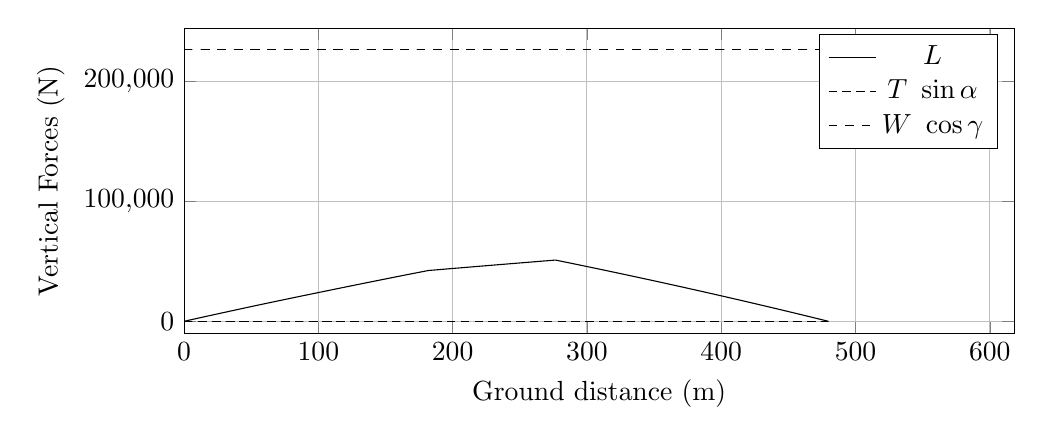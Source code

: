 %VerticalForces_vs_GroundDistance
\begin{tikzpicture}

\begin{axis}[
width=\textwidth,
height=0.45\textwidth,
scaled ticks=false, tick label style={/pgf/number format/fixed},
xmin=0.0,
xmax=618.23,
xlabel={Ground distance (m)},
xmajorgrids,
ymin=-10000.0,
ymax=244270.562,
ylabel={Vertical Forces (N)},
ymajorgrids,
legend entries = {$L$\\$T\ \sin\alpha$\\$W\ \cos\gamma$\\}
]

\addplot [
color=black,
solid
]
table[row sep=crcr]{
1.36E-8	3.477E-6\\
3.027E-7	7.736E-5\\
2.959E-6	7.564E-4\\
1.539E-5	0.004\\
5.361E-5	0.014\\
1.622E-4	0.041\\
3.721E-4	0.095\\
6.84E-4	0.175\\
0.001	0.281\\
0.002	0.411\\
0.002	0.567\\
0.003	0.736\\
0.004	0.942\\
0.005	1.165\\
0.006	1.421\\
0.007	1.7\\
0.008	1.993\\
0.009	2.318\\
0.01	2.672\\
0.012	3.046\\
0.013	3.439\\
0.015	3.868\\
0.017	4.322\\
0.019	4.789\\
0.021	5.294\\
0.023	5.822\\
0.025	6.38\\
0.027	6.961\\
0.03	7.568\\
0.032	8.19\\
0.035	8.85\\
0.037	9.533\\
0.04	10.246\\
0.043	10.978\\
0.046	11.737\\
0.049	12.517\\
0.052	13.324\\
0.055	14.166\\
0.059	15.027\\
0.062	15.926\\
0.066	16.859\\
0.07	17.8\\
0.073	18.777\\
0.077	19.772\\
0.081	20.796\\
0.085	21.84\\
0.09	22.923\\
0.094	24.025\\
0.098	25.16\\
0.103	26.313\\
0.108	27.497\\
0.112	28.706\\
0.117	29.947\\
0.122	31.222\\
0.127	32.522\\
0.132	33.812\\
0.138	35.175\\
0.143	36.528\\
0.148	37.907\\
0.154	39.343\\
0.16	40.802\\
0.166	42.303\\
0.172	43.84\\
0.178	45.38\\
0.184	46.938\\
0.19	48.504\\
0.196	50.132\\
0.203	51.812\\
0.21	53.534\\
0.216	55.25\\
0.223	56.998\\
0.23	58.742\\
0.237	60.591\\
0.244	62.402\\
0.251	64.236\\
0.259	66.115\\
0.266	68.02\\
0.274	69.961\\
0.282	71.931\\
0.289	73.943\\
0.298	76.004\\
0.306	78.079\\
0.314	80.147\\
0.322	82.267\\
0.33	84.385\\
0.339	86.564\\
0.347	88.735\\
0.356	90.969\\
0.365	93.288\\
0.374	95.579\\
0.384	97.96\\
0.393	100.32\\
0.402	102.713\\
0.412	105.113\\
0.421	107.625\\
0.431	110.079\\
0.441	112.688\\
0.451	115.245\\
0.461	117.824\\
0.472	120.457\\
0.482	123.113\\
0.493	125.878\\
0.504	128.591\\
0.514	131.295\\
0.525	134.117\\
0.536	136.929\\
0.547	139.684\\
0.559	142.589\\
0.57	145.48\\
0.582	148.509\\
0.594	151.528\\
0.605	154.538\\
0.617	157.562\\
0.63	160.693\\
0.642	163.819\\
0.654	167.005\\
0.667	170.243\\
0.68	173.465\\
0.693	176.75\\
0.706	180.102\\
0.718	183.366\\
0.732	186.743\\
0.745	190.123\\
0.759	193.612\\
0.773	197.135\\
0.786	200.672\\
0.8	204.254\\
0.815	207.887\\
0.829	211.621\\
0.844	215.295\\
0.858	218.931\\
0.873	222.644\\
0.888	226.429\\
0.903	230.316\\
0.918	234.248\\
0.934	238.169\\
0.949	242.132\\
0.965	246.067\\
0.98	250.074\\
0.996	253.986\\
1.012	258.043\\
1.028	262.208\\
1.044	266.369\\
1.061	270.544\\
1.077	274.75\\
1.094	278.987\\
1.111	283.322\\
1.128	287.618\\
1.145	292.002\\
1.162	296.418\\
1.18	300.894\\
1.198	305.425\\
1.215	309.902\\
1.234	314.487\\
1.252	319.142\\
1.27	323.873\\
1.289	328.651\\
1.308	333.319\\
1.327	338.174\\
1.346	343.142\\
1.365	347.997\\
1.385	353.076\\
1.405	358.045\\
1.425	363.2\\
1.445	368.294\\
1.466	373.489\\
1.485	378.507\\
1.505	383.539\\
1.526	388.726\\
1.546	394.026\\
1.567	399.33\\
1.588	404.559\\
1.609	409.956\\
1.63	415.331\\
1.652	420.825\\
1.674	426.394\\
1.696	431.9\\
1.717	437.4\\
1.74	443.253\\
1.763	449.131\\
1.786	454.9\\
1.809	460.662\\
1.832	466.488\\
1.856	472.516\\
1.879	478.449\\
1.903	484.629\\
1.927	490.735\\
1.952	496.942\\
1.976	503.108\\
2.0	509.266\\
2.025	515.553\\
2.05	521.785\\
2.075	528.063\\
2.1	534.456\\
2.126	541.114\\
2.152	547.575\\
2.177	554.072\\
2.203	560.671\\
2.23	567.501\\
2.257	574.323\\
2.284	581.099\\
2.311	588.113\\
2.339	595.015\\
2.366	601.994\\
2.394	608.963\\
2.422	616.021\\
2.45	623.25\\
2.479	630.526\\
2.507	637.554\\
2.535	644.818\\
2.563	651.896\\
2.592	659.099\\
2.621	666.448\\
2.65	673.8\\
2.68	681.338\\
2.709	688.806\\
2.74	696.613\\
2.77	704.308\\
2.801	712.07\\
2.832	719.849\\
2.862	727.573\\
2.893	735.371\\
2.924	743.175\\
2.955	750.998\\
2.987	758.994\\
3.019	767.208\\
3.051	775.179\\
3.083	783.346\\
3.115	791.54\\
3.149	799.912\\
3.182	808.337\\
3.214	816.531\\
3.248	824.916\\
3.282	833.537\\
3.316	842.325\\
3.351	851.116\\
3.386	859.884\\
3.422	868.948\\
3.456	877.608\\
3.491	886.266\\
3.526	895.281\\
3.561	904.143\\
3.597	913.08\\
3.633	922.136\\
3.67	931.582\\
3.708	941.061\\
3.745	950.538\\
3.783	959.942\\
3.821	969.604\\
3.859	979.224\\
3.897	988.785\\
3.935	998.401\\
3.974	1008.12\\
4.012	1017.829\\
4.052	1027.751\\
4.09	1037.51\\
4.129	1047.335\\
4.168	1057.103\\
4.208	1067.113\\
4.248	1077.278\\
4.289	1087.51\\
4.33	1097.859\\
4.371	1108.314\\
4.412	1118.646\\
4.454	1129.069\\
4.495	1139.48\\
4.537	1150.062\\
4.581	1160.944\\
4.623	1171.603\\
4.666	1182.542\\
4.709	1193.331\\
4.752	1204.176\\
4.796	1215.175\\
4.841	1226.419\\
4.885	1237.474\\
4.929	1248.484\\
4.973	1259.589\\
5.017	1270.772\\
5.063	1282.306\\
5.108	1293.668\\
5.154	1305.01\\
5.199	1316.428\\
5.244	1327.836\\
5.292	1339.844\\
5.338	1351.345\\
5.386	1363.309\\
5.434	1375.375\\
5.481	1387.141\\
5.53	1399.437\\
5.579	1411.715\\
5.626	1423.718\\
5.675	1435.856\\
5.725	1448.491\\
5.774	1460.785\\
5.826	1473.648\\
5.874	1485.89\\
5.923	1497.998\\
5.973	1510.545\\
6.023	1523.041\\
6.074	1536.038\\
6.125	1548.701\\
6.177	1561.697\\
6.23	1574.93\\
6.283	1588.253\\
6.335	1601.24\\
6.388	1614.608\\
6.441	1627.758\\
6.495	1641.378\\
6.55	1655.267\\
6.604	1668.725\\
6.658	1682.265\\
6.712	1695.782\\
6.767	1709.378\\
6.822	1723.103\\
6.877	1736.938\\
6.934	1751.146\\
6.989	1765.05\\
7.046	1779.296\\
7.103	1793.433\\
7.16	1807.829\\
7.218	1822.193\\
7.277	1837.096\\
7.335	1851.462\\
7.393	1866.047\\
7.452	1880.798\\
7.512	1895.664\\
7.573	1910.803\\
7.632	1925.651\\
7.693	1940.863\\
7.753	1955.772\\
7.814	1971.2\\
7.876	1986.639\\
7.938	2002.059\\
8.001	2017.788\\
8.065	2033.594\\
8.127	2049.136\\
8.19	2064.791\\
8.253	2080.477\\
8.316	2096.263\\
8.38	2112.254\\
8.445	2128.38\\
8.51	2144.529\\
8.574	2160.57\\
8.639	2176.765\\
8.707	2193.804\\
8.773	2210.16\\
8.839	2226.661\\
8.906	2243.252\\
8.972	2259.753\\
9.039	2276.415\\
9.107	2293.429\\
9.175	2310.239\\
9.244	2327.398\\
9.312	2344.46\\
9.382	2361.711\\
9.451	2379.007\\
9.521	2396.444\\
9.591	2413.851\\
9.662	2431.456\\
9.734	2449.355\\
9.806	2467.306\\
9.878	2485.211\\
9.952	2503.433\\
10.024	2521.256\\
10.096	2539.272\\
10.168	2557.208\\
10.241	2575.343\\
10.315	2593.599\\
10.39	2612.29\\
10.465	2630.898\\
10.541	2649.671\\
10.618	2668.784\\
10.693	2687.471\\
10.77	2706.612\\
10.847	2725.627\\
10.925	2744.959\\
11.003	2764.305\\
11.082	2783.94\\
11.159	2803.109\\
11.239	2822.948\\
11.317	2842.254\\
11.396	2861.93\\
11.478	2882.065\\
11.557	2901.716\\
11.637	2921.628\\
11.718	2941.553\\
11.8	2961.88\\
11.882	2982.231\\
11.964	3002.637\\
12.046	3022.908\\
12.13	3043.709\\
12.214	3064.362\\
12.296	3084.694\\
12.381	3105.685\\
12.465	3126.473\\
12.55	3147.671\\
12.635	3168.667\\
12.721	3189.984\\
12.807	3211.244\\
12.893	3232.383\\
12.978	3253.378\\
13.065	3274.891\\
13.152	3296.417\\
13.241	3318.33\\
13.33	3340.403\\
13.417	3361.998\\
13.507	3384.182\\
13.596	3406.138\\
13.687	3428.73\\
13.779	3451.356\\
13.873	3474.474\\
13.964	3496.895\\
14.056	3519.765\\
14.149	3542.731\\
14.243	3565.965\\
14.339	3589.639\\
14.431	3612.298\\
14.524	3635.262\\
14.619	3658.595\\
14.715	3682.284\\
14.81	3705.704\\
14.903	3728.797\\
15.001	3752.955\\
15.098	3776.786\\
15.197	3801.144\\
15.295	3825.275\\
15.393	3849.397\\
15.49	3873.505\\
15.588	3897.567\\
15.688	3922.158\\
15.787	3946.431\\
15.887	3971.176\\
15.988	3995.948\\
16.088	4020.798\\
16.191	4045.929\\
16.292	4071.023\\
16.396	4096.62\\
16.498	4121.568\\
16.601	4146.854\\
16.706	4172.742\\
16.811	4198.724\\
16.918	4224.87\\
17.023	4250.912\\
17.129	4276.88\\
17.235	4303.038\\
17.341	4328.95\\
17.448	4355.413\\
17.557	4382.166\\
17.666	4408.952\\
17.775	4435.631\\
17.885	4462.743\\
17.996	4489.911\\
18.109	4517.724\\
18.22	4544.984\\
18.333	4572.756\\
18.445	4600.365\\
18.557	4627.791\\
18.669	4655.344\\
18.782	4683.137\\
18.896	4711.049\\
19.009	4738.852\\
19.124	4767.184\\
19.241	4795.845\\
19.355	4823.845\\
19.47	4852.158\\
19.585	4880.252\\
19.705	4909.703\\
19.821	4938.253\\
19.941	4967.677\\
20.061	4997.026\\
20.177	5025.641\\
20.298	5055.128\\
20.42	5085.18\\
20.542	5114.986\\
20.662	5144.481\\
20.784	5174.497\\
20.904	5203.91\\
21.028	5234.284\\
21.148	5263.752\\
21.271	5293.804\\
21.393	5323.742\\
21.514	5353.354\\
21.637	5383.671\\
21.759	5413.525\\
21.885	5444.321\\
22.01	5474.925\\
22.136	5505.899\\
22.264	5537.095\\
22.393	5568.832\\
22.521	5600.065\\
22.649	5631.506\\
22.775	5662.439\\
22.903	5693.799\\
23.032	5725.307\\
23.163	5757.33\\
23.295	5789.714\\
23.427	5822.139\\
23.559	5854.364\\
23.687	5885.805\\
23.818	5917.853\\
23.948	5949.75\\
24.077	5981.255\\
24.21	6013.899\\
24.345	6046.92\\
24.477	6079.246\\
24.61	6111.745\\
24.747	6145.283\\
24.883	6178.568\\
25.017	6211.459\\
25.154	6244.932\\
25.29	6278.153\\
25.425	6311.364\\
25.562	6344.894\\
25.701	6378.785\\
25.837	6412.19\\
25.975	6445.958\\
26.003	6452.777\\
26.021	6457.106\\
26.031	6459.542\\
26.058	6466.319\\
26.061	6467.037\\
26.064	6467.758\\
26.066	6468.261\\
26.068	6468.711\\
26.07	6469.119\\
26.078	6471.074\\
26.103	6477.345\\
26.167	6492.936\\
26.298	6524.846\\
26.427	6556.583\\
26.556	6588.081\\
26.686	6619.936\\
26.818	6652.165\\
26.949	6684.374\\
27.08	6716.435\\
27.215	6749.481\\
27.348	6781.894\\
27.482	6814.729\\
27.617	6847.646\\
27.753	6880.923\\
27.889	6914.207\\
28.024	6947.252\\
28.161	6980.893\\
28.298	7014.403\\
28.435	7047.895\\
28.574	7081.809\\
28.714	7116.003\\
28.853	7149.979\\
28.992	7184.164\\
29.133	7218.631\\
29.275	7253.297\\
29.416	7287.778\\
29.558	7322.399\\
29.702	7357.603\\
29.847	7392.998\\
29.99	7428.075\\
30.132	7462.868\\
30.277	7498.282\\
30.422	7533.666\\
30.566	7568.898\\
30.712	7604.466\\
30.857	7639.988\\
31.007	7676.442\\
31.154	7712.436\\
31.303	7748.747\\
31.451	7785.021\\
31.603	7822.019\\
31.755	7859.297\\
31.906	7896.199\\
32.056	7932.72\\
32.21	7970.2\\
32.36	8006.952\\
32.512	8044.072\\
32.665	8081.295\\
32.821	8119.501\\
32.977	8157.417\\
33.131	8195.105\\
33.289	8233.56\\
33.444	8271.418\\
33.6	8309.487\\
33.757	8347.655\\
33.917	8386.727\\
34.074	8425.095\\
34.233	8463.656\\
34.393	8502.74\\
34.554	8542.067\\
34.714	8580.898\\
34.876	8620.576\\
35.037	8659.787\\
35.2	8699.351\\
35.363	8739.005\\
35.527	8779.034\\
35.691	8819.052\\
35.855	8858.874\\
36.017	8898.327\\
36.182	8938.491\\
36.349	8978.978\\
36.514	9019.255\\
36.681	9059.798\\
36.846	9099.852\\
37.013	9140.647\\
37.182	9181.574\\
37.351	9222.842\\
37.52	9263.756\\
37.69	9305.074\\
37.86	9346.548\\
38.028	9387.28\\
38.199	9428.728\\
38.373	9471.168\\
38.547	9513.281\\
38.719	9555.158\\
38.892	9596.963\\
39.062	9638.403\\
39.238	9681.152\\
39.412	9723.135\\
39.585	9765.261\\
39.761	9807.831\\
39.937	9850.66\\
40.114	9893.405\\
40.291	9936.39\\
40.468	9979.337\\
40.646	10022.416\\
40.824	10065.633\\
41.001	10108.531\\
41.18	10151.68\\
41.36	10195.308\\
41.539	10238.676\\
41.72	10282.543\\
41.899	10325.924\\
42.081	10369.931\\
42.265	10414.45\\
42.445	10457.984\\
42.627	10501.953\\
42.811	10546.45\\
42.994	10590.674\\
43.178	10635.1\\
43.362	10679.448\\
43.546	10724.0\\
43.732	10768.828\\
43.917	10813.69\\
44.105	10858.999\\
44.294	10904.503\\
44.479	10949.222\\
44.665	10994.02\\
44.852	11039.161\\
45.038	11084.047\\
45.227	11129.604\\
45.416	11175.253\\
45.605	11220.729\\
45.794	11266.37\\
45.987	11312.871\\
46.178	11358.89\\
46.368	11404.536\\
46.559	11450.637\\
46.751	11496.743\\
46.942	11542.81\\
47.137	11589.682\\
47.334	11637.002\\
47.53	11684.271\\
47.723	11730.566\\
47.919	11777.72\\
48.113	11824.4\\
48.311	11871.886\\
48.509	11919.415\\
48.705	11966.49\\
48.903	12014.032\\
49.1	12061.246\\
49.297	12108.622\\
49.495	12156.208\\
49.694	12203.813\\
49.895	12252.086\\
50.097	12300.437\\
50.296	12348.224\\
50.498	12396.522\\
50.7	12445.09\\
50.903	12493.746\\
51.105	12541.927\\
51.308	12590.511\\
51.51	12639.004\\
51.714	12687.704\\
51.918	12736.712\\
52.121	12785.186\\
52.326	12834.097\\
52.532	12883.423\\
52.739	12932.849\\
52.944	12981.915\\
53.154	13032.098\\
53.361	13081.628\\
53.571	13131.672\\
53.778	13181.087\\
53.988	13231.177\\
54.196	13280.881\\
54.407	13331.224\\
54.617	13381.238\\
54.827	13431.308\\
55.04	13482.205\\
55.254	13533.207\\
55.467	13583.855\\
55.681	13634.814\\
55.895	13685.838\\
56.109	13736.761\\
56.326	13788.468\\
56.542	13839.827\\
56.761	13891.812\\
56.977	13943.351\\
57.196	13995.307\\
57.413	14046.843\\
57.634	14099.488\\
57.854	14151.727\\
58.074	14204.114\\
58.294	14256.355\\
58.516	14308.925\\
58.738	14361.546\\
58.96	14414.374\\
59.183	14467.153\\
59.406	14520.11\\
59.631	14573.449\\
59.856	14626.871\\
60.084	14680.878\\
60.308	14733.999\\
60.535	14787.7\\
60.764	14841.846\\
60.991	14895.603\\
61.218	14949.309\\
61.447	15003.609\\
61.674	15057.232\\
61.907	15112.31\\
62.137	15166.837\\
62.366	15220.968\\
62.596	15275.338\\
62.828	15330.151\\
63.06	15384.799\\
63.293	15439.832\\
63.526	15494.911\\
63.76	15550.056\\
63.993	15605.193\\
64.231	15661.167\\
64.471	15717.864\\
64.709	15773.858\\
64.949	15830.512\\
65.187	15886.702\\
65.427	15943.06\\
65.666	15999.43\\
65.909	16056.66\\
66.151	16113.554\\
66.395	16171.131\\
66.638	16228.203\\
66.882	16285.523\\
67.124	16342.507\\
67.368	16399.99\\
67.616	16458.066\\
67.861	16515.747\\
68.11	16574.214\\
68.356	16631.981\\
68.605	16690.403\\
68.855	16749.054\\
69.104	16807.672\\
69.358	16867.285\\
69.612	16926.657\\
69.863	16985.605\\
70.117	17045.146\\
70.371	17104.767\\
70.625	17164.176\\
70.88	17224.063\\
71.135	17283.738\\
71.395	17344.498\\
71.653	17405.039\\
71.915	17466.136\\
72.172	17526.289\\
72.433	17587.352\\
72.693	17648.295\\
72.956	17709.618\\
73.217	17770.673\\
73.482	17832.532\\
73.743	17893.502\\
74.008	17955.375\\
74.275	18017.847\\
74.545	18080.813\\
74.816	18144.01\\
75.083	18206.316\\
75.354	18269.638\\
75.628	18333.476\\
75.899	18396.681\\
76.17	18459.84\\
76.443	18523.362\\
76.716	18586.966\\
76.993	18651.64\\
77.27	18716.054\\
77.548	18780.833\\
77.826	18845.439\\
78.104	18910.042\\
78.386	18975.635\\
78.669	19041.578\\
78.954	19107.813\\
79.237	19173.522\\
79.519	19239.111\\
79.806	19305.71\\
80.092	19372.13\\
80.379	19438.962\\
80.669	19506.159\\
80.96	19573.696\\
81.251	19641.286\\
81.543	19709.15\\
81.836	19776.965\\
82.131	19845.391\\
82.428	19914.266\\
82.728	19983.916\\
83.027	20053.094\\
83.33	20123.248\\
83.63	20192.716\\
83.93	20262.159\\
84.234	20332.641\\
84.537	20402.831\\
84.841	20473.16\\
85.148	20544.286\\
85.455	20615.266\\
85.762	20686.313\\
86.072	20757.88\\
86.384	20830.077\\
86.697	20902.369\\
87.012	20975.069\\
87.327	21047.835\\
87.645	21121.397\\
87.962	21194.465\\
88.278	21267.424\\
88.601	21342.006\\
88.921	21415.858\\
89.242	21490.015\\
89.566	21564.695\\
89.888	21638.92\\
90.214	21714.221\\
90.541	21789.504\\
90.867	21864.791\\
91.197	21940.817\\
91.527	22016.924\\
91.856	22092.71\\
92.191	22169.772\\
92.528	22247.455\\
92.867	22325.556\\
93.203	22402.818\\
93.537	22479.791\\
93.876	22557.687\\
94.209	22634.352\\
94.55	22712.86\\
94.891	22791.271\\
95.231	22869.349\\
95.574	22948.247\\
95.914	23026.473\\
96.257	23105.167\\
96.6	23184.128\\
96.942	23262.613\\
97.286	23341.792\\
97.629	23420.54\\
97.971	23499.14\\
98.312	23577.401\\
98.656	23656.453\\
99.001	23735.661\\
99.35	23815.769\\
99.695	23894.859\\
100.041	23974.22\\
100.386	24053.495\\
100.729	24132.128\\
101.074	24211.322\\
101.419	24290.418\\
101.763	24369.419\\
102.111	24449.15\\
102.456	24528.429\\
102.798	24606.859\\
103.141	24685.379\\
103.485	24764.244\\
103.829	24843.079\\
104.172	24921.859\\
104.512	24999.614\\
104.86	25079.411\\
105.205	25158.411\\
105.548	25236.999\\
105.888	25315.002\\
106.233	25394.007\\
106.575	25472.44\\
106.916	25550.532\\
107.257	25628.705\\
107.599	25706.937\\
107.937	25784.363\\
108.275	25861.775\\
108.288	25864.877\\
108.3	25867.543\\
108.309	25869.667\\
108.317	25871.431\\
108.325	25873.272\\
108.339	25876.387\\
108.351	25879.196\\
108.395	25889.31\\
108.53	25920.175\\
108.799	25981.861\\
109.105	26051.946\\
109.415	26122.847\\
109.723	26193.31\\
110.032	26264.185\\
110.341	26335.011\\
110.653	26406.447\\
110.971	26479.181\\
111.289	26551.819\\
111.609	26625.16\\
111.928	26698.183\\
112.248	26771.352\\
112.572	26845.663\\
112.895	26919.428\\
113.22	26993.831\\
113.549	27069.064\\
113.877	27144.141\\
114.209	27220.169\\
114.541	27296.011\\
114.878	27373.029\\
115.216	27450.26\\
115.555	27527.895\\
115.897	27605.949\\
116.24	27684.405\\
116.585	27763.202\\
116.928	27841.625\\
117.275	27920.965\\
117.624	28000.699\\
117.974	28080.574\\
118.327	28161.15\\
118.682	28242.334\\
119.039	28323.75\\
119.397	28405.383\\
119.755	28487.22\\
120.113	28568.925\\
120.474	28651.266\\
120.841	28734.969\\
121.205	28817.967\\
121.573	28901.969\\
121.941	28985.755\\
122.31	29069.948\\
122.683	29154.845\\
123.053	29239.331\\
123.428	29324.733\\
123.804	29410.177\\
124.178	29495.526\\
124.552	29580.699\\
124.926	29665.672\\
125.305	29751.948\\
125.681	29837.625\\
126.061	29924.045\\
126.445	30011.286\\
126.827	30098.119\\
127.207	30184.44\\
127.593	30272.137\\
127.971	30358.05\\
128.355	30445.236\\
128.737	30532.126\\
129.12	30619.025\\
129.501	30705.465\\
129.884	30792.353\\
130.268	30879.476\\
130.652	30966.589\\
131.037	31054.004\\
131.423	31141.348\\
131.809	31228.81\\
132.193	31315.912\\
132.58	31403.488\\
132.962	31490.044\\
133.345	31576.681\\
133.728	31663.295\\
134.115	31751.01\\
134.501	31838.322\\
134.886	31925.303\\
135.27	32011.996\\
135.651	32098.243\\
136.035	32184.867\\
136.417	32271.192\\
136.799	32357.484\\
137.18	32443.481\\
137.564	32530.121\\
137.945	32616.104\\
138.33	32702.856\\
138.713	32789.208\\
139.096	32875.557\\
139.48	32962.088\\
139.863	33048.371\\
140.247	33134.879\\
140.632	33221.428\\
141.016	33307.863\\
141.4	33394.246\\
141.784	33480.682\\
142.167	33566.771\\
142.552	33653.287\\
142.936	33739.647\\
143.322	33826.182\\
143.706	33912.467\\
144.09	33998.631\\
144.477	34085.466\\
144.864	34172.247\\
145.248	34258.36\\
145.63	34344.16\\
146.013	34429.822\\
146.397	34515.962\\
146.78	34601.603\\
147.165	34687.82\\
147.547	34773.337\\
147.931	34859.264\\
148.315	34945.149\\
148.7	35031.131\\
149.087	35117.743\\
149.471	35203.582\\
149.855	35289.205\\
150.238	35374.796\\
150.622	35460.501\\
151.008	35546.514\\
151.395	35632.862\\
151.78	35718.756\\
152.165	35804.607\\
152.551	35890.628\\
152.94	35977.164\\
153.325	36062.983\\
153.712	36149.048\\
154.1	36235.435\\
154.489	36321.989\\
154.879	36408.634\\
155.268	36495.179\\
155.656	36581.406\\
156.044	36667.562\\
156.435	36754.304\\
156.821	36839.969\\
157.211	36926.472\\
157.6	37012.825\\
157.99	37099.292\\
158.381	37185.903\\
158.773	37272.748\\
159.164	37359.353\\
159.554	37445.668\\
159.946	37532.504\\
160.338	37619.108\\
160.73	37705.926\\
161.124	37793.072\\
161.519	37880.205\\
161.914	37967.633\\
162.31	38054.945\\
162.706	38142.462\\
163.103	38230.093\\
163.5	38317.7\\
163.896	38404.991\\
164.293	38492.384\\
164.688	38579.383\\
165.086	38667.247\\
165.485	38754.931\\
165.883	38842.668\\
166.282	38930.469\\
166.683	39018.616\\
167.085	39107.017\\
167.486	39195.21\\
167.889	39283.61\\
168.29	39371.732\\
168.692	39459.912\\
169.097	39548.752\\
169.501	39637.477\\
169.907	39726.553\\
170.312	39815.362\\
170.718	39904.132\\
171.124	39993.165\\
171.533	40082.755\\
171.942	40172.181\\
172.35	40261.563\\
172.76	40351.154\\
173.171	40440.966\\
173.583	40530.991\\
173.993	40620.626\\
174.401	40709.743\\
174.816	40800.259\\
175.23	40890.655\\
175.643	40980.669\\
176.054	41070.319\\
176.469	41160.79\\
176.883	41251.081\\
177.3	41341.932\\
177.719	41432.98\\
178.135	41523.573\\
178.555	41614.935\\
178.975	41706.304\\
179.397	41797.968\\
179.818	41889.504\\
180.241	41981.551\\
180.666	42073.686\\
181.09	42165.715\\
181.514	42257.73\\
181.611	42278.853\\
181.938	42349.74\\
182.363	42389.717\\
183.208	42469.097\\
184.086	42551.573\\
184.964	42633.994\\
185.846	42716.734\\
186.726	42799.245\\
187.618	42882.867\\
188.504	42965.894\\
189.393	43049.173\\
190.283	43132.449\\
191.176	43216.018\\
192.066	43299.316\\
192.962	43383.092\\
193.856	43466.617\\
194.761	43551.152\\
195.671	43636.103\\
196.574	43720.397\\
197.491	43805.908\\
198.403	43890.959\\
199.321	43976.527\\
200.235	44061.59\\
201.149	44146.733\\
202.068	44232.261\\
202.986	44317.683\\
203.91	44403.555\\
204.835	44489.538\\
205.762	44575.634\\
206.694	44662.248\\
207.628	44748.942\\
208.56	44835.367\\
209.499	44922.423\\
210.44	45009.679\\
211.375	45096.328\\
212.318	45183.674\\
213.271	45271.877\\
214.218	45359.507\\
215.175	45448.0\\
216.132	45536.46\\
217.082	45624.233\\
218.037	45712.454\\
218.992	45800.59\\
219.953	45889.272\\
220.913	45977.8\\
221.882	46067.117\\
222.853	46156.622\\
223.821	46245.833\\
224.792	46335.247\\
225.779	46426.044\\
226.759	46516.153\\
227.738	46606.159\\
228.719	46696.333\\
229.716	46787.953\\
230.713	46879.461\\
231.71	46971.001\\
232.71	47062.791\\
233.705	47154.036\\
234.71	47246.108\\
235.714	47338.074\\
236.732	47431.331\\
237.747	47524.249\\
238.761	47617.029\\
239.785	47710.668\\
240.81	47804.383\\
241.835	47898.048\\
242.864	47992.079\\
243.891	48085.775\\
244.925	48180.164\\
245.954	48273.98\\
246.987	48368.246\\
248.037	48463.929\\
249.07	48557.986\\
250.122	48653.802\\
251.191	48751.116\\
252.253	48847.765\\
253.306	48943.518\\
254.37	49040.23\\
255.431	49136.644\\
256.51	49234.617\\
257.591	49332.829\\
258.684	49431.988\\
259.764	49529.929\\
260.858	49629.161\\
261.944	49727.614\\
263.042	49827.052\\
264.16	49928.321\\
265.27	50028.778\\
266.384	50129.558\\
267.485	50229.178\\
268.591	50329.096\\
269.716	50430.81\\
270.845	50532.743\\
271.989	50636.104\\
273.129	50738.955\\
274.26	50841.001\\
275.414	50945.094\\
276.09	51006.057\\
276.574	51049.634\\
277.569	50823.219\\
278.552	50599.295\\
279.528	50376.782\\
280.528	50148.49\\
281.52	49921.944\\
282.509	49695.693\\
283.5	49468.861\\
284.479	49244.515\\
285.466	49018.375\\
286.464	48789.261\\
287.444	48564.087\\
288.428	48337.788\\
289.402	48113.553\\
290.394	47885.164\\
291.379	47657.957\\
292.368	47429.693\\
293.356	47201.473\\
294.336	46974.754\\
295.314	46748.451\\
296.301	46519.629\\
297.27	46294.901\\
298.242	46069.4\\
299.224	45841.174\\
300.189	45616.602\\
301.161	45390.359\\
302.127	45165.282\\
303.099	44938.591\\
304.068	44712.497\\
305.044	44484.353\\
306.016	44256.985\\
306.981	44031.164\\
307.946	43805.133\\
308.908	43579.549\\
309.872	43353.251\\
310.821	43130.308\\
311.781	42904.566\\
312.74	42678.808\\
313.7	42452.517\\
314.657	42226.902\\
315.606	42002.87\\
316.555	41778.689\\
317.502	41554.748\\
318.455	41329.299\\
319.396	41106.372\\
320.332	40884.269\\
321.275	40660.574\\
322.215	40437.313\\
323.153	40214.202\\
324.094	39990.265\\
325.035	39766.174\\
325.965	39544.576\\
326.894	39322.92\\
327.821	39101.57\\
328.744	38880.784\\
329.677	38657.638\\
330.61	38434.323\\
331.535	38212.447\\
332.46	37990.755\\
333.376	37770.745\\
334.304	37547.777\\
335.217	37328.119\\
336.13	37108.316\\
337.042	36888.556\\
337.953	36668.882\\
338.872	36447.173\\
339.779	36228.036\\
340.689	36008.017\\
341.596	35788.508\\
342.494	35570.929\\
343.391	35353.479\\
344.284	35136.981\\
345.177	34920.114\\
346.066	34704.096\\
346.947	34489.738\\
347.832	34274.343\\
348.716	34058.915\\
349.585	33846.932\\
350.457	33634.082\\
351.324	33422.37\\
352.192	33210.103\\
353.057	32998.613\\
353.909	32789.971\\
354.766	32579.853\\
355.62	32370.417\\
356.47	32161.789\\
357.322	31952.433\\
358.167	31744.763\\
359.019	31535.157\\
359.857	31328.708\\
360.694	31122.373\\
361.523	30917.797\\
362.345	30714.853\\
363.173	30510.468\\
363.994	30307.297\\
364.818	30103.524\\
365.631	29902.063\\
366.443	29700.916\\
367.249	29500.897\\
368.058	29300.241\\
368.856	29101.962\\
369.653	28903.81\\
370.451	28705.252\\
371.244	28507.72\\
372.027	28312.829\\
372.809	28117.8\\
373.592	27922.257\\
374.372	27727.576\\
375.15	27533.181\\
375.921	27340.334\\
376.689	27148.131\\
377.452	26956.848\\
378.211	26766.781\\
378.963	26577.985\\
379.724	26387.14\\
380.466	26200.605\\
381.211	26013.457\\
381.952	25826.902\\
382.686	25642.206\\
383.418	25457.687\\
384.143	25275.046\\
384.868	25092.209\\
385.589	24910.005\\
386.303	24729.756\\
387.012	24550.444\\
387.725	24370.15\\
388.442	24188.691\\
389.141	24011.701\\
389.841	23834.172\\
390.539	23657.184\\
391.237	23479.95\\
391.931	23303.748\\
392.612	23130.681\\
393.294	22957.129\\
393.972	22784.688\\
394.655	22610.732\\
395.315	22442.54\\
395.98	22272.98\\
396.651	22101.835\\
397.31	21933.559\\
397.96	21767.491\\
398.613	21600.63\\
399.263	21434.244\\
399.918	21266.698\\
400.56	21102.379\\
401.198	20938.71\\
401.832	20776.297\\
402.461	20614.919\\
403.093	20452.542\\
403.719	20291.831\\
404.334	20133.653\\
404.959	19972.954\\
405.578	19813.758\\
406.189	19656.479\\
406.798	19499.543\\
407.397	19344.964\\
408.005	19188.331\\
408.603	19033.814\\
409.193	18881.493\\
409.779	18730.032\\
410.349	18582.796\\
410.94	18429.944\\
411.514	18281.193\\
412.092	18131.727\\
412.675	17980.569\\
413.247	17832.204\\
413.81	17686.219\\
414.377	17539.214\\
414.933	17394.729\\
415.491	17249.807\\
416.038	17107.484\\
416.582	16966.151\\
417.138	16821.49\\
417.679	16680.713\\
418.221	16539.418\\
418.758	16399.427\\
419.293	16260.068\\
419.821	16122.088\\
420.346	15985.255\\
420.875	15847.048\\
421.402	15709.267\\
421.924	15572.745\\
422.44	15437.999\\
422.948	15305.059\\
423.468	15168.888\\
423.97	15037.425\\
424.475	14905.069\\
424.978	14773.024\\
425.467	14644.907\\
425.961	14515.186\\
426.459	14384.56\\
426.945	14256.705\\
427.426	14130.31\\
427.907	14003.873\\
428.382	13879.057\\
428.862	13752.773\\
429.325	13630.735\\
429.797	13506.486\\
430.261	13384.263\\
430.723	13262.35\\
431.19	13139.08\\
431.648	13018.376\\
432.107	12897.299\\
432.562	12777.087\\
433.013	12657.954\\
433.452	12541.772\\
433.898	12423.91\\
434.334	12308.45\\
434.779	12190.819\\
435.212	12075.997\\
435.642	11962.122\\
436.076	11847.291\\
436.508	11732.576\\
436.935	11619.366\\
437.357	11507.531\\
437.785	11393.839\\
438.205	11282.396\\
438.624	11170.915\\
439.036	11061.551\\
439.446	10952.604\\
439.847	10845.751\\
440.253	10737.832\\
440.656	10630.654\\
441.052	10525.177\\
441.454	10418.101\\
441.848	10313.11\\
442.239	10208.835\\
442.625	10105.94\\
443.011	10002.881\\
443.388	9902.229\\
443.769	9800.713\\
444.144	9700.59\\
444.517	9600.69\\
444.902	9497.898\\
445.274	9398.434\\
445.636	9301.733\\
446.003	9203.548\\
446.375	9104.014\\
446.738	9006.858\\
447.096	8910.825\\
447.45	8816.028\\
447.803	8721.29\\
448.153	8627.567\\
448.496	8535.714\\
448.842	8442.633\\
449.184	8350.962\\
449.521	8260.588\\
449.861	8169.262\\
450.197	8078.924\\
450.535	7988.179\\
450.866	7899.123\\
451.194	7810.86\\
451.517	7723.975\\
451.839	7637.495\\
452.159	7551.233\\
452.482	7464.404\\
452.805	7377.319\\
453.116	7293.728\\
453.433	7208.317\\
453.741	7125.227\\
454.043	7043.716\\
454.342	6963.223\\
454.643	6881.858\\
454.947	6799.969\\
455.248	6718.619\\
455.536	6640.833\\
455.828	6561.909\\
456.114	6484.637\\
456.397	6408.307\\
456.68	6331.68\\
456.972	6252.823\\
457.252	6177.174\\
457.544	6098.077\\
457.822	6022.961\\
458.101	5947.328\\
458.373	5873.647\\
458.669	5793.698\\
458.934	5721.809\\
459.205	5648.281\\
459.478	5574.389\\
459.737	5504.11\\
460.005	5431.474\\
460.267	5360.497\\
460.522	5291.107\\
460.776	5222.367\\
461.023	5155.3\\
461.27	5088.214\\
461.522	5019.875\\
461.772	4951.853\\
462.018	4885.046\\
462.263	4818.455\\
462.499	4754.399\\
462.735	4690.201\\
462.976	4624.658\\
463.204	4562.628\\
463.432	4500.417\\
463.663	4437.561\\
463.888	4376.472\\
464.117	4314.003\\
464.35	4250.597\\
464.575	4189.48\\
464.791	4130.399\\
465.015	4069.359\\
465.231	4010.559\\
465.439	3953.95\\
465.654	3895.293\\
465.864	3837.921\\
466.07	3781.934\\
466.281	3724.285\\
466.483	3669.043\\
466.683	3614.518\\
466.887	3558.976\\
467.083	3505.508\\
467.285	3450.307\\
467.489	3394.441\\
467.683	3341.515\\
467.876	3288.839\\
468.071	3235.508\\
468.261	3183.645\\
468.442	3133.989\\
468.625	3083.943\\
468.811	3033.239\\
468.988	2984.73\\
469.167	2935.701\\
469.347	2886.658\\
469.519	2839.486\\
469.692	2792.226\\
469.864	2745.051\\
470.026	2700.627\\
470.199	2653.41\\
470.365	2607.696\\
470.533	2561.771\\
470.697	2516.951\\
470.859	2472.392\\
471.022	2427.731\\
471.183	2383.604\\
471.336	2341.707\\
471.493	2298.664\\
471.646	2256.672\\
471.801	2214.229\\
471.95	2173.291\\
472.102	2131.633\\
472.248	2091.498\\
472.395	2051.256\\
472.533	2013.343\\
472.674	1974.718\\
472.818	1935.056\\
472.951	1898.655\\
473.086	1861.452\\
473.227	1822.744\\
473.364	1785.271\\
473.502	1747.293\\
473.63	1712.029\\
473.76	1676.463\\
473.888	1641.321\\
474.012	1607.033\\
474.139	1572.233\\
474.265	1537.712\\
474.383	1504.999\\
474.506	1471.441\\
474.624	1438.8\\
474.739	1407.095\\
474.852	1376.07\\
474.967	1344.438\\
475.081	1313.282\\
475.188	1283.652\\
475.295	1254.329\\
475.401	1225.008\\
475.513	1194.268\\
475.618	1165.403\\
475.716	1138.278\\
475.815	1111.039\\
475.918	1082.81\\
476.015	1056.115\\
476.11	1029.773\\
476.205	1003.832\\
476.299	977.891\\
476.391	952.43\\
476.482	927.468\\
476.567	904.016\\
476.655	879.602\\
476.743	855.49\\
476.829	831.655\\
476.913	808.64\\
476.995	785.911\\
477.078	763.008\\
477.159	740.848\\
477.237	719.305\\
477.314	698.205\\
477.389	677.491\\
477.461	657.613\\
477.532	638.074\\
477.605	617.833\\
477.675	598.586\\
477.742	579.942\\
477.811	561.051\\
477.875	543.328\\
477.941	525.233\\
478.005	507.434\\
478.065	490.84\\
478.124	474.559\\
478.182	458.683\\
478.241	442.29\\
478.3	426.142\\
478.356	410.56\\
478.412	395.122\\
478.464	380.877\\
478.515	366.756\\
478.564	353.18\\
478.612	339.833\\
478.66	326.701\\
478.708	313.519\\
478.753	301.076\\
478.801	287.881\\
478.844	275.973\\
478.89	263.252\\
478.937	250.245\\
478.979	238.735\\
479.019	227.465\\
479.061	216.029\\
479.099	205.474\\
479.137	194.944\\
479.175	184.338\\
479.213	173.979\\
479.248	164.243\\
479.282	154.922\\
479.312	146.533\\
479.342	138.267\\
479.37	130.726\\
479.398	122.806\\
479.427	114.846\\
479.453	107.709\\
479.478	100.874\\
479.503	93.811\\
479.526	87.623\\
479.551	80.694\\
479.573	74.487\\
479.594	68.81\\
479.614	63.059\\
479.634	57.681\\
479.652	52.656\\
479.668	48.223\\
479.685	43.689\\
479.7	39.317\\
479.715	35.181\\
479.729	31.502\\
479.742	27.795\\
479.754	24.452\\
479.765	21.434\\
479.775	18.715\\
479.785	16.043\\
479.792	13.878\\
479.801	11.541\\
479.808	9.56\\
479.815	7.693\\
479.821	6.064\\
479.826	4.645\\
479.831	3.204\\
479.834	2.236\\
479.838	1.39\\
479.84	0.779\\
479.841	0.358\\
479.842	0.113\\
479.843	0.005\\
479.843	3.892E-28\\
};

\addplot [
color=black,
densely dashed
]
table[row sep=crcr]{
1.36E-8	0.0\\
3.027E-7	0.0\\
2.959E-6	0.0\\
1.539E-5	0.0\\
5.361E-5	0.0\\
1.622E-4	0.0\\
3.721E-4	0.0\\
6.84E-4	0.0\\
0.001	0.0\\
0.002	0.0\\
0.002	0.0\\
0.003	0.0\\
0.004	0.0\\
0.005	0.0\\
0.006	0.0\\
0.007	0.0\\
0.008	0.0\\
0.009	0.0\\
0.01	0.0\\
0.012	0.0\\
0.013	0.0\\
0.015	0.0\\
0.017	0.0\\
0.019	0.0\\
0.021	0.0\\
0.023	0.0\\
0.025	0.0\\
0.027	0.0\\
0.03	0.0\\
0.032	0.0\\
0.035	0.0\\
0.037	0.0\\
0.04	0.0\\
0.043	0.0\\
0.046	0.0\\
0.049	0.0\\
0.052	0.0\\
0.055	0.0\\
0.059	0.0\\
0.062	0.0\\
0.066	0.0\\
0.07	0.0\\
0.073	0.0\\
0.077	0.0\\
0.081	0.0\\
0.085	0.0\\
0.09	0.0\\
0.094	0.0\\
0.098	0.0\\
0.103	0.0\\
0.108	0.0\\
0.112	0.0\\
0.117	0.0\\
0.122	0.0\\
0.127	0.0\\
0.132	0.0\\
0.138	0.0\\
0.143	0.0\\
0.148	0.0\\
0.154	0.0\\
0.16	0.0\\
0.166	0.0\\
0.172	0.0\\
0.178	0.0\\
0.184	0.0\\
0.19	0.0\\
0.196	0.0\\
0.203	0.0\\
0.21	0.0\\
0.216	0.0\\
0.223	0.0\\
0.23	0.0\\
0.237	0.0\\
0.244	0.0\\
0.251	0.0\\
0.259	0.0\\
0.266	0.0\\
0.274	0.0\\
0.282	0.0\\
0.289	0.0\\
0.298	0.0\\
0.306	0.0\\
0.314	0.0\\
0.322	0.0\\
0.33	0.0\\
0.339	0.0\\
0.347	0.0\\
0.356	0.0\\
0.365	0.0\\
0.374	0.0\\
0.384	0.0\\
0.393	0.0\\
0.402	0.0\\
0.412	0.0\\
0.421	0.0\\
0.431	0.0\\
0.441	0.0\\
0.451	0.0\\
0.461	0.0\\
0.472	0.0\\
0.482	0.0\\
0.493	0.0\\
0.504	0.0\\
0.514	0.0\\
0.525	0.0\\
0.536	0.0\\
0.547	0.0\\
0.559	0.0\\
0.57	0.0\\
0.582	0.0\\
0.594	0.0\\
0.605	0.0\\
0.617	0.0\\
0.63	0.0\\
0.642	0.0\\
0.654	0.0\\
0.667	0.0\\
0.68	0.0\\
0.693	0.0\\
0.706	0.0\\
0.718	0.0\\
0.732	0.0\\
0.745	0.0\\
0.759	0.0\\
0.773	0.0\\
0.786	0.0\\
0.8	0.0\\
0.815	0.0\\
0.829	0.0\\
0.844	0.0\\
0.858	0.0\\
0.873	0.0\\
0.888	0.0\\
0.903	0.0\\
0.918	0.0\\
0.934	0.0\\
0.949	0.0\\
0.965	0.0\\
0.98	0.0\\
0.996	0.0\\
1.012	0.0\\
1.028	0.0\\
1.044	0.0\\
1.061	0.0\\
1.077	0.0\\
1.094	0.0\\
1.111	0.0\\
1.128	0.0\\
1.145	0.0\\
1.162	0.0\\
1.18	0.0\\
1.198	0.0\\
1.215	0.0\\
1.234	0.0\\
1.252	0.0\\
1.27	0.0\\
1.289	0.0\\
1.308	0.0\\
1.327	0.0\\
1.346	0.0\\
1.365	0.0\\
1.385	0.0\\
1.405	0.0\\
1.425	0.0\\
1.445	0.0\\
1.466	0.0\\
1.485	0.0\\
1.505	0.0\\
1.526	0.0\\
1.546	0.0\\
1.567	0.0\\
1.588	0.0\\
1.609	0.0\\
1.63	0.0\\
1.652	0.0\\
1.674	0.0\\
1.696	0.0\\
1.717	0.0\\
1.74	0.0\\
1.763	0.0\\
1.786	0.0\\
1.809	0.0\\
1.832	0.0\\
1.856	0.0\\
1.879	0.0\\
1.903	0.0\\
1.927	0.0\\
1.952	0.0\\
1.976	0.0\\
2.0	0.0\\
2.025	0.0\\
2.05	0.0\\
2.075	0.0\\
2.1	0.0\\
2.126	0.0\\
2.152	0.0\\
2.177	0.0\\
2.203	0.0\\
2.23	0.0\\
2.257	0.0\\
2.284	0.0\\
2.311	0.0\\
2.339	0.0\\
2.366	0.0\\
2.394	0.0\\
2.422	0.0\\
2.45	0.0\\
2.479	0.0\\
2.507	0.0\\
2.535	0.0\\
2.563	0.0\\
2.592	0.0\\
2.621	0.0\\
2.65	0.0\\
2.68	0.0\\
2.709	0.0\\
2.74	0.0\\
2.77	0.0\\
2.801	0.0\\
2.832	0.0\\
2.862	0.0\\
2.893	0.0\\
2.924	0.0\\
2.955	0.0\\
2.987	0.0\\
3.019	0.0\\
3.051	0.0\\
3.083	0.0\\
3.115	0.0\\
3.149	0.0\\
3.182	0.0\\
3.214	0.0\\
3.248	0.0\\
3.282	0.0\\
3.316	0.0\\
3.351	0.0\\
3.386	0.0\\
3.422	0.0\\
3.456	0.0\\
3.491	0.0\\
3.526	0.0\\
3.561	0.0\\
3.597	0.0\\
3.633	0.0\\
3.67	0.0\\
3.708	0.0\\
3.745	0.0\\
3.783	0.0\\
3.821	0.0\\
3.859	0.0\\
3.897	0.0\\
3.935	0.0\\
3.974	0.0\\
4.012	0.0\\
4.052	0.0\\
4.09	0.0\\
4.129	0.0\\
4.168	0.0\\
4.208	0.0\\
4.248	0.0\\
4.289	0.0\\
4.33	0.0\\
4.371	0.0\\
4.412	0.0\\
4.454	0.0\\
4.495	0.0\\
4.537	0.0\\
4.581	0.0\\
4.623	0.0\\
4.666	0.0\\
4.709	0.0\\
4.752	0.0\\
4.796	0.0\\
4.841	0.0\\
4.885	0.0\\
4.929	0.0\\
4.973	0.0\\
5.017	0.0\\
5.063	0.0\\
5.108	0.0\\
5.154	0.0\\
5.199	0.0\\
5.244	0.0\\
5.292	0.0\\
5.338	0.0\\
5.386	0.0\\
5.434	0.0\\
5.481	0.0\\
5.53	0.0\\
5.579	0.0\\
5.626	0.0\\
5.675	0.0\\
5.725	0.0\\
5.774	0.0\\
5.826	0.0\\
5.874	0.0\\
5.923	0.0\\
5.973	0.0\\
6.023	0.0\\
6.074	0.0\\
6.125	0.0\\
6.177	0.0\\
6.23	0.0\\
6.283	0.0\\
6.335	0.0\\
6.388	0.0\\
6.441	0.0\\
6.495	0.0\\
6.55	0.0\\
6.604	0.0\\
6.658	0.0\\
6.712	0.0\\
6.767	0.0\\
6.822	0.0\\
6.877	0.0\\
6.934	0.0\\
6.989	0.0\\
7.046	0.0\\
7.103	0.0\\
7.16	0.0\\
7.218	0.0\\
7.277	0.0\\
7.335	0.0\\
7.393	0.0\\
7.452	0.0\\
7.512	0.0\\
7.573	0.0\\
7.632	0.0\\
7.693	0.0\\
7.753	0.0\\
7.814	0.0\\
7.876	0.0\\
7.938	0.0\\
8.001	0.0\\
8.065	0.0\\
8.127	0.0\\
8.19	0.0\\
8.253	0.0\\
8.316	0.0\\
8.38	0.0\\
8.445	0.0\\
8.51	0.0\\
8.574	0.0\\
8.639	0.0\\
8.707	0.0\\
8.773	0.0\\
8.839	0.0\\
8.906	0.0\\
8.972	0.0\\
9.039	0.0\\
9.107	0.0\\
9.175	0.0\\
9.244	0.0\\
9.312	0.0\\
9.382	0.0\\
9.451	0.0\\
9.521	0.0\\
9.591	0.0\\
9.662	0.0\\
9.734	0.0\\
9.806	0.0\\
9.878	0.0\\
9.952	0.0\\
10.024	0.0\\
10.096	0.0\\
10.168	0.0\\
10.241	0.0\\
10.315	0.0\\
10.39	0.0\\
10.465	0.0\\
10.541	0.0\\
10.618	0.0\\
10.693	0.0\\
10.77	0.0\\
10.847	0.0\\
10.925	0.0\\
11.003	0.0\\
11.082	0.0\\
11.159	0.0\\
11.239	0.0\\
11.317	0.0\\
11.396	0.0\\
11.478	0.0\\
11.557	0.0\\
11.637	0.0\\
11.718	0.0\\
11.8	0.0\\
11.882	0.0\\
11.964	0.0\\
12.046	0.0\\
12.13	0.0\\
12.214	0.0\\
12.296	0.0\\
12.381	0.0\\
12.465	0.0\\
12.55	0.0\\
12.635	0.0\\
12.721	0.0\\
12.807	0.0\\
12.893	0.0\\
12.978	0.0\\
13.065	0.0\\
13.152	0.0\\
13.241	0.0\\
13.33	0.0\\
13.417	0.0\\
13.507	0.0\\
13.596	0.0\\
13.687	0.0\\
13.779	0.0\\
13.873	0.0\\
13.964	0.0\\
14.056	0.0\\
14.149	0.0\\
14.243	0.0\\
14.339	0.0\\
14.431	0.0\\
14.524	0.0\\
14.619	0.0\\
14.715	0.0\\
14.81	0.0\\
14.903	0.0\\
15.001	0.0\\
15.098	0.0\\
15.197	0.0\\
15.295	0.0\\
15.393	0.0\\
15.49	0.0\\
15.588	0.0\\
15.688	0.0\\
15.787	0.0\\
15.887	0.0\\
15.988	0.0\\
16.088	0.0\\
16.191	0.0\\
16.292	0.0\\
16.396	0.0\\
16.498	0.0\\
16.601	0.0\\
16.706	0.0\\
16.811	0.0\\
16.918	0.0\\
17.023	0.0\\
17.129	0.0\\
17.235	0.0\\
17.341	0.0\\
17.448	0.0\\
17.557	0.0\\
17.666	0.0\\
17.775	0.0\\
17.885	0.0\\
17.996	0.0\\
18.109	0.0\\
18.22	0.0\\
18.333	0.0\\
18.445	0.0\\
18.557	0.0\\
18.669	0.0\\
18.782	0.0\\
18.896	0.0\\
19.009	0.0\\
19.124	0.0\\
19.241	0.0\\
19.355	0.0\\
19.47	0.0\\
19.585	0.0\\
19.705	0.0\\
19.821	0.0\\
19.941	0.0\\
20.061	0.0\\
20.177	0.0\\
20.298	0.0\\
20.42	0.0\\
20.542	0.0\\
20.662	0.0\\
20.784	0.0\\
20.904	0.0\\
21.028	0.0\\
21.148	0.0\\
21.271	0.0\\
21.393	0.0\\
21.514	0.0\\
21.637	0.0\\
21.759	0.0\\
21.885	0.0\\
22.01	0.0\\
22.136	0.0\\
22.264	0.0\\
22.393	0.0\\
22.521	0.0\\
22.649	0.0\\
22.775	0.0\\
22.903	0.0\\
23.032	0.0\\
23.163	0.0\\
23.295	0.0\\
23.427	0.0\\
23.559	0.0\\
23.687	0.0\\
23.818	0.0\\
23.948	0.0\\
24.077	0.0\\
24.21	0.0\\
24.345	0.0\\
24.477	0.0\\
24.61	0.0\\
24.747	0.0\\
24.883	0.0\\
25.017	0.0\\
25.154	0.0\\
25.29	0.0\\
25.425	0.0\\
25.562	0.0\\
25.701	0.0\\
25.837	0.0\\
25.975	0.0\\
26.003	0.0\\
26.021	0.0\\
26.031	0.0\\
26.058	0.0\\
26.061	0.0\\
26.064	0.0\\
26.066	0.0\\
26.068	0.0\\
26.07	0.0\\
26.078	0.0\\
26.103	0.0\\
26.167	0.0\\
26.298	0.0\\
26.427	0.0\\
26.556	0.0\\
26.686	0.0\\
26.818	0.0\\
26.949	0.0\\
27.08	0.0\\
27.215	0.0\\
27.348	0.0\\
27.482	0.0\\
27.617	0.0\\
27.753	0.0\\
27.889	0.0\\
28.024	0.0\\
28.161	0.0\\
28.298	0.0\\
28.435	0.0\\
28.574	0.0\\
28.714	0.0\\
28.853	0.0\\
28.992	0.0\\
29.133	0.0\\
29.275	0.0\\
29.416	0.0\\
29.558	0.0\\
29.702	0.0\\
29.847	0.0\\
29.99	0.0\\
30.132	0.0\\
30.277	0.0\\
30.422	0.0\\
30.566	0.0\\
30.712	0.0\\
30.857	0.0\\
31.007	0.0\\
31.154	0.0\\
31.303	0.0\\
31.451	0.0\\
31.603	0.0\\
31.755	0.0\\
31.906	0.0\\
32.056	0.0\\
32.21	0.0\\
32.36	0.0\\
32.512	0.0\\
32.665	0.0\\
32.821	0.0\\
32.977	0.0\\
33.131	0.0\\
33.289	0.0\\
33.444	0.0\\
33.6	0.0\\
33.757	0.0\\
33.917	0.0\\
34.074	0.0\\
34.233	0.0\\
34.393	0.0\\
34.554	0.0\\
34.714	0.0\\
34.876	0.0\\
35.037	0.0\\
35.2	0.0\\
35.363	0.0\\
35.527	0.0\\
35.691	0.0\\
35.855	0.0\\
36.017	0.0\\
36.182	0.0\\
36.349	0.0\\
36.514	0.0\\
36.681	0.0\\
36.846	0.0\\
37.013	0.0\\
37.182	0.0\\
37.351	0.0\\
37.52	0.0\\
37.69	0.0\\
37.86	0.0\\
38.028	0.0\\
38.199	0.0\\
38.373	0.0\\
38.547	0.0\\
38.719	0.0\\
38.892	0.0\\
39.062	0.0\\
39.238	0.0\\
39.412	0.0\\
39.585	0.0\\
39.761	0.0\\
39.937	0.0\\
40.114	0.0\\
40.291	0.0\\
40.468	0.0\\
40.646	0.0\\
40.824	0.0\\
41.001	0.0\\
41.18	0.0\\
41.36	0.0\\
41.539	0.0\\
41.72	0.0\\
41.899	0.0\\
42.081	0.0\\
42.265	0.0\\
42.445	0.0\\
42.627	0.0\\
42.811	0.0\\
42.994	0.0\\
43.178	0.0\\
43.362	0.0\\
43.546	0.0\\
43.732	0.0\\
43.917	0.0\\
44.105	0.0\\
44.294	0.0\\
44.479	0.0\\
44.665	0.0\\
44.852	0.0\\
45.038	0.0\\
45.227	0.0\\
45.416	0.0\\
45.605	0.0\\
45.794	0.0\\
45.987	0.0\\
46.178	0.0\\
46.368	0.0\\
46.559	0.0\\
46.751	0.0\\
46.942	0.0\\
47.137	0.0\\
47.334	0.0\\
47.53	0.0\\
47.723	0.0\\
47.919	0.0\\
48.113	0.0\\
48.311	0.0\\
48.509	0.0\\
48.705	0.0\\
48.903	0.0\\
49.1	0.0\\
49.297	0.0\\
49.495	0.0\\
49.694	0.0\\
49.895	0.0\\
50.097	0.0\\
50.296	0.0\\
50.498	0.0\\
50.7	0.0\\
50.903	0.0\\
51.105	0.0\\
51.308	0.0\\
51.51	0.0\\
51.714	0.0\\
51.918	0.0\\
52.121	0.0\\
52.326	0.0\\
52.532	0.0\\
52.739	0.0\\
52.944	0.0\\
53.154	0.0\\
53.361	0.0\\
53.571	0.0\\
53.778	0.0\\
53.988	0.0\\
54.196	0.0\\
54.407	0.0\\
54.617	0.0\\
54.827	0.0\\
55.04	0.0\\
55.254	0.0\\
55.467	0.0\\
55.681	0.0\\
55.895	0.0\\
56.109	0.0\\
56.326	0.0\\
56.542	0.0\\
56.761	0.0\\
56.977	0.0\\
57.196	0.0\\
57.413	0.0\\
57.634	0.0\\
57.854	0.0\\
58.074	0.0\\
58.294	0.0\\
58.516	0.0\\
58.738	0.0\\
58.96	0.0\\
59.183	0.0\\
59.406	0.0\\
59.631	0.0\\
59.856	0.0\\
60.084	0.0\\
60.308	0.0\\
60.535	0.0\\
60.764	0.0\\
60.991	0.0\\
61.218	0.0\\
61.447	0.0\\
61.674	0.0\\
61.907	0.0\\
62.137	0.0\\
62.366	0.0\\
62.596	0.0\\
62.828	0.0\\
63.06	0.0\\
63.293	0.0\\
63.526	0.0\\
63.76	0.0\\
63.993	0.0\\
64.231	0.0\\
64.471	0.0\\
64.709	0.0\\
64.949	0.0\\
65.187	0.0\\
65.427	0.0\\
65.666	0.0\\
65.909	0.0\\
66.151	0.0\\
66.395	0.0\\
66.638	0.0\\
66.882	0.0\\
67.124	0.0\\
67.368	0.0\\
67.616	0.0\\
67.861	0.0\\
68.11	0.0\\
68.356	0.0\\
68.605	0.0\\
68.855	0.0\\
69.104	0.0\\
69.358	0.0\\
69.612	0.0\\
69.863	0.0\\
70.117	0.0\\
70.371	0.0\\
70.625	0.0\\
70.88	0.0\\
71.135	0.0\\
71.395	0.0\\
71.653	0.0\\
71.915	0.0\\
72.172	0.0\\
72.433	0.0\\
72.693	0.0\\
72.956	0.0\\
73.217	0.0\\
73.482	0.0\\
73.743	0.0\\
74.008	0.0\\
74.275	0.0\\
74.545	0.0\\
74.816	0.0\\
75.083	0.0\\
75.354	0.0\\
75.628	0.0\\
75.899	0.0\\
76.17	0.0\\
76.443	0.0\\
76.716	0.0\\
76.993	0.0\\
77.27	0.0\\
77.548	0.0\\
77.826	0.0\\
78.104	0.0\\
78.386	0.0\\
78.669	0.0\\
78.954	0.0\\
79.237	0.0\\
79.519	0.0\\
79.806	0.0\\
80.092	0.0\\
80.379	0.0\\
80.669	0.0\\
80.96	0.0\\
81.251	0.0\\
81.543	0.0\\
81.836	0.0\\
82.131	0.0\\
82.428	0.0\\
82.728	0.0\\
83.027	0.0\\
83.33	0.0\\
83.63	0.0\\
83.93	0.0\\
84.234	0.0\\
84.537	0.0\\
84.841	0.0\\
85.148	0.0\\
85.455	0.0\\
85.762	0.0\\
86.072	0.0\\
86.384	0.0\\
86.697	0.0\\
87.012	0.0\\
87.327	0.0\\
87.645	0.0\\
87.962	0.0\\
88.278	0.0\\
88.601	0.0\\
88.921	0.0\\
89.242	0.0\\
89.566	0.0\\
89.888	0.0\\
90.214	0.0\\
90.541	0.0\\
90.867	0.0\\
91.197	0.0\\
91.527	0.0\\
91.856	0.0\\
92.191	0.0\\
92.528	0.0\\
92.867	0.0\\
93.203	0.0\\
93.537	0.0\\
93.876	0.0\\
94.209	0.0\\
94.55	0.0\\
94.891	0.0\\
95.231	0.0\\
95.574	0.0\\
95.914	0.0\\
96.257	0.0\\
96.6	0.0\\
96.942	0.0\\
97.286	0.0\\
97.629	0.0\\
97.971	0.0\\
98.312	0.0\\
98.656	0.0\\
99.001	0.0\\
99.35	0.0\\
99.695	0.0\\
100.041	0.0\\
100.386	0.0\\
100.729	0.0\\
101.074	0.0\\
101.419	0.0\\
101.763	0.0\\
102.111	0.0\\
102.456	0.0\\
102.798	0.0\\
103.141	0.0\\
103.485	0.0\\
103.829	0.0\\
104.172	0.0\\
104.512	0.0\\
104.86	0.0\\
105.205	0.0\\
105.548	0.0\\
105.888	0.0\\
106.233	0.0\\
106.575	0.0\\
106.916	0.0\\
107.257	0.0\\
107.599	0.0\\
107.937	0.0\\
108.275	0.0\\
108.288	0.0\\
108.3	0.0\\
108.309	0.0\\
108.317	0.0\\
108.325	0.0\\
108.339	0.0\\
108.351	0.0\\
108.395	0.0\\
108.53	0.0\\
108.799	0.0\\
109.105	0.0\\
109.415	0.0\\
109.723	0.0\\
110.032	0.0\\
110.341	0.0\\
110.653	0.0\\
110.971	0.0\\
111.289	0.0\\
111.609	0.0\\
111.928	0.0\\
112.248	0.0\\
112.572	0.0\\
112.895	0.0\\
113.22	0.0\\
113.549	0.0\\
113.877	0.0\\
114.209	0.0\\
114.541	0.0\\
114.878	0.0\\
115.216	0.0\\
115.555	0.0\\
115.897	0.0\\
116.24	0.0\\
116.585	0.0\\
116.928	0.0\\
117.275	0.0\\
117.624	0.0\\
117.974	0.0\\
118.327	0.0\\
118.682	0.0\\
119.039	0.0\\
119.397	0.0\\
119.755	0.0\\
120.113	0.0\\
120.474	0.0\\
120.841	0.0\\
121.205	0.0\\
121.573	0.0\\
121.941	0.0\\
122.31	0.0\\
122.683	0.0\\
123.053	0.0\\
123.428	0.0\\
123.804	0.0\\
124.178	0.0\\
124.552	0.0\\
124.926	0.0\\
125.305	0.0\\
125.681	0.0\\
126.061	0.0\\
126.445	0.0\\
126.827	0.0\\
127.207	0.0\\
127.593	0.0\\
127.971	0.0\\
128.355	0.0\\
128.737	0.0\\
129.12	0.0\\
129.501	0.0\\
129.884	0.0\\
130.268	0.0\\
130.652	0.0\\
131.037	0.0\\
131.423	0.0\\
131.809	0.0\\
132.193	0.0\\
132.58	0.0\\
132.962	0.0\\
133.345	0.0\\
133.728	0.0\\
134.115	0.0\\
134.501	0.0\\
134.886	0.0\\
135.27	0.0\\
135.651	0.0\\
136.035	0.0\\
136.417	0.0\\
136.799	0.0\\
137.18	0.0\\
137.564	0.0\\
137.945	0.0\\
138.33	0.0\\
138.713	0.0\\
139.096	0.0\\
139.48	0.0\\
139.863	0.0\\
140.247	0.0\\
140.632	0.0\\
141.016	0.0\\
141.4	0.0\\
141.784	0.0\\
142.167	0.0\\
142.552	0.0\\
142.936	0.0\\
143.322	0.0\\
143.706	0.0\\
144.09	0.0\\
144.477	0.0\\
144.864	0.0\\
145.248	0.0\\
145.63	0.0\\
146.013	0.0\\
146.397	0.0\\
146.78	0.0\\
147.165	0.0\\
147.547	0.0\\
147.931	0.0\\
148.315	0.0\\
148.7	0.0\\
149.087	0.0\\
149.471	0.0\\
149.855	0.0\\
150.238	0.0\\
150.622	0.0\\
151.008	0.0\\
151.395	0.0\\
151.78	0.0\\
152.165	0.0\\
152.551	0.0\\
152.94	0.0\\
153.325	0.0\\
153.712	0.0\\
154.1	0.0\\
154.489	0.0\\
154.879	0.0\\
155.268	0.0\\
155.656	0.0\\
156.044	0.0\\
156.435	0.0\\
156.821	0.0\\
157.211	0.0\\
157.6	0.0\\
157.99	0.0\\
158.381	0.0\\
158.773	0.0\\
159.164	0.0\\
159.554	0.0\\
159.946	0.0\\
160.338	0.0\\
160.73	0.0\\
161.124	0.0\\
161.519	0.0\\
161.914	0.0\\
162.31	0.0\\
162.706	0.0\\
163.103	0.0\\
163.5	0.0\\
163.896	0.0\\
164.293	0.0\\
164.688	0.0\\
165.086	0.0\\
165.485	0.0\\
165.883	0.0\\
166.282	0.0\\
166.683	0.0\\
167.085	0.0\\
167.486	0.0\\
167.889	0.0\\
168.29	0.0\\
168.692	0.0\\
169.097	0.0\\
169.501	0.0\\
169.907	0.0\\
170.312	0.0\\
170.718	0.0\\
171.124	0.0\\
171.533	0.0\\
171.942	0.0\\
172.35	0.0\\
172.76	0.0\\
173.171	0.0\\
173.583	0.0\\
173.993	0.0\\
174.401	0.0\\
174.816	0.0\\
175.23	0.0\\
175.643	0.0\\
176.054	0.0\\
176.469	0.0\\
176.883	0.0\\
177.3	0.0\\
177.719	0.0\\
178.135	0.0\\
178.555	0.0\\
178.975	0.0\\
179.397	0.0\\
179.818	0.0\\
180.241	0.0\\
180.666	0.0\\
181.09	0.0\\
181.514	0.0\\
181.611	0.0\\
181.938	0.0\\
182.363	0.0\\
183.208	0.0\\
184.086	0.0\\
184.964	0.0\\
185.846	0.0\\
186.726	0.0\\
187.618	0.0\\
188.504	0.0\\
189.393	0.0\\
190.283	0.0\\
191.176	0.0\\
192.066	0.0\\
192.962	0.0\\
193.856	0.0\\
194.761	0.0\\
195.671	0.0\\
196.574	0.0\\
197.491	0.0\\
198.403	0.0\\
199.321	0.0\\
200.235	0.0\\
201.149	0.0\\
202.068	0.0\\
202.986	0.0\\
203.91	0.0\\
204.835	0.0\\
205.762	0.0\\
206.694	0.0\\
207.628	0.0\\
208.56	0.0\\
209.499	0.0\\
210.44	0.0\\
211.375	0.0\\
212.318	0.0\\
213.271	0.0\\
214.218	0.0\\
215.175	0.0\\
216.132	0.0\\
217.082	0.0\\
218.037	0.0\\
218.992	0.0\\
219.953	0.0\\
220.913	0.0\\
221.882	0.0\\
222.853	0.0\\
223.821	0.0\\
224.792	0.0\\
225.779	0.0\\
226.759	0.0\\
227.738	0.0\\
228.719	0.0\\
229.716	0.0\\
230.713	0.0\\
231.71	0.0\\
232.71	0.0\\
233.705	0.0\\
234.71	0.0\\
235.714	0.0\\
236.732	0.0\\
237.747	0.0\\
238.761	0.0\\
239.785	0.0\\
240.81	0.0\\
241.835	0.0\\
242.864	0.0\\
243.891	0.0\\
244.925	0.0\\
245.954	0.0\\
246.987	0.0\\
248.037	0.0\\
249.07	0.0\\
250.122	0.0\\
251.191	0.0\\
252.253	0.0\\
253.306	0.0\\
254.37	0.0\\
255.431	0.0\\
256.51	0.0\\
257.591	0.0\\
258.684	0.0\\
259.764	0.0\\
260.858	0.0\\
261.944	0.0\\
263.042	0.0\\
264.16	0.0\\
265.27	0.0\\
266.384	0.0\\
267.485	0.0\\
268.591	0.0\\
269.716	0.0\\
270.845	0.0\\
271.989	0.0\\
273.129	0.0\\
274.26	0.0\\
275.414	0.0\\
276.09	0.0\\
276.574	0.0\\
277.569	0.0\\
278.552	0.0\\
279.528	0.0\\
280.528	0.0\\
281.52	0.0\\
282.509	0.0\\
283.5	0.0\\
284.479	0.0\\
285.466	0.0\\
286.464	0.0\\
287.444	0.0\\
288.428	0.0\\
289.402	0.0\\
290.394	0.0\\
291.379	0.0\\
292.368	0.0\\
293.356	0.0\\
294.336	0.0\\
295.314	0.0\\
296.301	0.0\\
297.27	0.0\\
298.242	0.0\\
299.224	0.0\\
300.189	0.0\\
301.161	0.0\\
302.127	0.0\\
303.099	0.0\\
304.068	0.0\\
305.044	0.0\\
306.016	0.0\\
306.981	0.0\\
307.946	0.0\\
308.908	0.0\\
309.872	0.0\\
310.821	0.0\\
311.781	0.0\\
312.74	0.0\\
313.7	0.0\\
314.657	0.0\\
315.606	0.0\\
316.555	0.0\\
317.502	0.0\\
318.455	0.0\\
319.396	0.0\\
320.332	0.0\\
321.275	0.0\\
322.215	0.0\\
323.153	0.0\\
324.094	0.0\\
325.035	0.0\\
325.965	0.0\\
326.894	0.0\\
327.821	0.0\\
328.744	0.0\\
329.677	0.0\\
330.61	0.0\\
331.535	0.0\\
332.46	0.0\\
333.376	0.0\\
334.304	0.0\\
335.217	0.0\\
336.13	0.0\\
337.042	0.0\\
337.953	0.0\\
338.872	0.0\\
339.779	0.0\\
340.689	0.0\\
341.596	0.0\\
342.494	0.0\\
343.391	0.0\\
344.284	0.0\\
345.177	0.0\\
346.066	0.0\\
346.947	0.0\\
347.832	0.0\\
348.716	0.0\\
349.585	0.0\\
350.457	0.0\\
351.324	0.0\\
352.192	0.0\\
353.057	0.0\\
353.909	0.0\\
354.766	0.0\\
355.62	0.0\\
356.47	0.0\\
357.322	0.0\\
358.167	0.0\\
359.019	0.0\\
359.857	0.0\\
360.694	0.0\\
361.523	0.0\\
362.345	0.0\\
363.173	0.0\\
363.994	0.0\\
364.818	0.0\\
365.631	0.0\\
366.443	0.0\\
367.249	0.0\\
368.058	0.0\\
368.856	0.0\\
369.653	0.0\\
370.451	0.0\\
371.244	0.0\\
372.027	0.0\\
372.809	0.0\\
373.592	0.0\\
374.372	0.0\\
375.15	0.0\\
375.921	0.0\\
376.689	0.0\\
377.452	0.0\\
378.211	0.0\\
378.963	0.0\\
379.724	0.0\\
380.466	0.0\\
381.211	0.0\\
381.952	0.0\\
382.686	0.0\\
383.418	0.0\\
384.143	0.0\\
384.868	0.0\\
385.589	0.0\\
386.303	0.0\\
387.012	0.0\\
387.725	0.0\\
388.442	0.0\\
389.141	0.0\\
389.841	0.0\\
390.539	0.0\\
391.237	0.0\\
391.931	0.0\\
392.612	0.0\\
393.294	0.0\\
393.972	0.0\\
394.655	0.0\\
395.315	0.0\\
395.98	0.0\\
396.651	0.0\\
397.31	0.0\\
397.96	0.0\\
398.613	0.0\\
399.263	0.0\\
399.918	0.0\\
400.56	0.0\\
401.198	0.0\\
401.832	0.0\\
402.461	0.0\\
403.093	0.0\\
403.719	0.0\\
404.334	0.0\\
404.959	0.0\\
405.578	0.0\\
406.189	0.0\\
406.798	0.0\\
407.397	0.0\\
408.005	0.0\\
408.603	0.0\\
409.193	0.0\\
409.779	0.0\\
410.349	0.0\\
410.94	0.0\\
411.514	0.0\\
412.092	0.0\\
412.675	0.0\\
413.247	0.0\\
413.81	0.0\\
414.377	0.0\\
414.933	0.0\\
415.491	0.0\\
416.038	0.0\\
416.582	0.0\\
417.138	0.0\\
417.679	0.0\\
418.221	0.0\\
418.758	0.0\\
419.293	0.0\\
419.821	0.0\\
420.346	0.0\\
420.875	0.0\\
421.402	0.0\\
421.924	0.0\\
422.44	0.0\\
422.948	0.0\\
423.468	0.0\\
423.97	0.0\\
424.475	0.0\\
424.978	0.0\\
425.467	0.0\\
425.961	0.0\\
426.459	0.0\\
426.945	0.0\\
427.426	0.0\\
427.907	0.0\\
428.382	0.0\\
428.862	0.0\\
429.325	0.0\\
429.797	0.0\\
430.261	0.0\\
430.723	0.0\\
431.19	0.0\\
431.648	0.0\\
432.107	0.0\\
432.562	0.0\\
433.013	0.0\\
433.452	0.0\\
433.898	0.0\\
434.334	0.0\\
434.779	0.0\\
435.212	0.0\\
435.642	0.0\\
436.076	0.0\\
436.508	0.0\\
436.935	0.0\\
437.357	0.0\\
437.785	0.0\\
438.205	0.0\\
438.624	0.0\\
439.036	0.0\\
439.446	0.0\\
439.847	0.0\\
440.253	0.0\\
440.656	0.0\\
441.052	0.0\\
441.454	0.0\\
441.848	0.0\\
442.239	0.0\\
442.625	0.0\\
443.011	0.0\\
443.388	0.0\\
443.769	0.0\\
444.144	0.0\\
444.517	0.0\\
444.902	0.0\\
445.274	0.0\\
445.636	0.0\\
446.003	0.0\\
446.375	0.0\\
446.738	0.0\\
447.096	0.0\\
447.45	0.0\\
447.803	0.0\\
448.153	0.0\\
448.496	0.0\\
448.842	0.0\\
449.184	0.0\\
449.521	0.0\\
449.861	0.0\\
450.197	0.0\\
450.535	0.0\\
450.866	0.0\\
451.194	0.0\\
451.517	0.0\\
451.839	0.0\\
452.159	0.0\\
452.482	0.0\\
452.805	0.0\\
453.116	0.0\\
453.433	0.0\\
453.741	0.0\\
454.043	0.0\\
454.342	0.0\\
454.643	0.0\\
454.947	0.0\\
455.248	0.0\\
455.536	0.0\\
455.828	0.0\\
456.114	0.0\\
456.397	0.0\\
456.68	0.0\\
456.972	0.0\\
457.252	0.0\\
457.544	0.0\\
457.822	0.0\\
458.101	0.0\\
458.373	0.0\\
458.669	0.0\\
458.934	0.0\\
459.205	0.0\\
459.478	0.0\\
459.737	0.0\\
460.005	0.0\\
460.267	0.0\\
460.522	0.0\\
460.776	0.0\\
461.023	0.0\\
461.27	0.0\\
461.522	0.0\\
461.772	0.0\\
462.018	0.0\\
462.263	0.0\\
462.499	0.0\\
462.735	0.0\\
462.976	0.0\\
463.204	0.0\\
463.432	0.0\\
463.663	0.0\\
463.888	0.0\\
464.117	0.0\\
464.35	0.0\\
464.575	0.0\\
464.791	0.0\\
465.015	0.0\\
465.231	0.0\\
465.439	0.0\\
465.654	0.0\\
465.864	0.0\\
466.07	0.0\\
466.281	0.0\\
466.483	0.0\\
466.683	0.0\\
466.887	0.0\\
467.083	0.0\\
467.285	0.0\\
467.489	0.0\\
467.683	0.0\\
467.876	0.0\\
468.071	0.0\\
468.261	0.0\\
468.442	0.0\\
468.625	0.0\\
468.811	0.0\\
468.988	0.0\\
469.167	0.0\\
469.347	0.0\\
469.519	0.0\\
469.692	0.0\\
469.864	0.0\\
470.026	0.0\\
470.199	0.0\\
470.365	0.0\\
470.533	0.0\\
470.697	0.0\\
470.859	0.0\\
471.022	0.0\\
471.183	0.0\\
471.336	0.0\\
471.493	0.0\\
471.646	0.0\\
471.801	0.0\\
471.95	0.0\\
472.102	0.0\\
472.248	0.0\\
472.395	0.0\\
472.533	0.0\\
472.674	0.0\\
472.818	0.0\\
472.951	0.0\\
473.086	0.0\\
473.227	0.0\\
473.364	0.0\\
473.502	0.0\\
473.63	0.0\\
473.76	0.0\\
473.888	0.0\\
474.012	0.0\\
474.139	0.0\\
474.265	0.0\\
474.383	0.0\\
474.506	0.0\\
474.624	0.0\\
474.739	0.0\\
474.852	0.0\\
474.967	0.0\\
475.081	0.0\\
475.188	0.0\\
475.295	0.0\\
475.401	0.0\\
475.513	0.0\\
475.618	0.0\\
475.716	0.0\\
475.815	0.0\\
475.918	0.0\\
476.015	0.0\\
476.11	0.0\\
476.205	0.0\\
476.299	0.0\\
476.391	0.0\\
476.482	0.0\\
476.567	0.0\\
476.655	0.0\\
476.743	0.0\\
476.829	0.0\\
476.913	0.0\\
476.995	0.0\\
477.078	0.0\\
477.159	0.0\\
477.237	0.0\\
477.314	0.0\\
477.389	0.0\\
477.461	0.0\\
477.532	0.0\\
477.605	0.0\\
477.675	0.0\\
477.742	0.0\\
477.811	0.0\\
477.875	0.0\\
477.941	0.0\\
478.005	0.0\\
478.065	0.0\\
478.124	0.0\\
478.182	0.0\\
478.241	0.0\\
478.3	0.0\\
478.356	0.0\\
478.412	0.0\\
478.464	0.0\\
478.515	0.0\\
478.564	0.0\\
478.612	0.0\\
478.66	0.0\\
478.708	0.0\\
478.753	0.0\\
478.801	0.0\\
478.844	0.0\\
478.89	0.0\\
478.937	0.0\\
478.979	0.0\\
479.019	0.0\\
479.061	0.0\\
479.099	0.0\\
479.137	0.0\\
479.175	0.0\\
479.213	0.0\\
479.248	0.0\\
479.282	0.0\\
479.312	0.0\\
479.342	0.0\\
479.37	0.0\\
479.398	0.0\\
479.427	0.0\\
479.453	0.0\\
479.478	0.0\\
479.503	0.0\\
479.526	0.0\\
479.551	0.0\\
479.573	0.0\\
479.594	0.0\\
479.614	0.0\\
479.634	0.0\\
479.652	0.0\\
479.668	0.0\\
479.685	0.0\\
479.7	0.0\\
479.715	0.0\\
479.729	0.0\\
479.742	0.0\\
479.754	0.0\\
479.765	0.0\\
479.775	0.0\\
479.785	0.0\\
479.792	0.0\\
479.801	0.0\\
479.808	0.0\\
479.815	0.0\\
479.821	0.0\\
479.826	0.0\\
479.831	0.0\\
479.834	0.0\\
479.838	0.0\\
479.84	0.0\\
479.841	0.0\\
479.842	0.0\\
479.843	0.0\\
479.843	0.0\\
};

\addplot [
color=black,
dashed
]
table[row sep=crcr]{
1.36E-8	226176.446\\
3.027E-7	226176.446\\
2.959E-6	226176.446\\
1.539E-5	226176.446\\
5.361E-5	226176.446\\
1.622E-4	226176.446\\
3.721E-4	226176.446\\
6.84E-4	226176.446\\
0.001	226176.446\\
0.002	226176.446\\
0.002	226176.446\\
0.003	226176.446\\
0.004	226176.446\\
0.005	226176.446\\
0.006	226176.446\\
0.007	226176.446\\
0.008	226176.446\\
0.009	226176.446\\
0.01	226176.446\\
0.012	226176.446\\
0.013	226176.446\\
0.015	226176.446\\
0.017	226176.446\\
0.019	226176.446\\
0.021	226176.446\\
0.023	226176.446\\
0.025	226176.446\\
0.027	226176.446\\
0.03	226176.446\\
0.032	226176.446\\
0.035	226176.446\\
0.037	226176.446\\
0.04	226176.446\\
0.043	226176.446\\
0.046	226176.446\\
0.049	226176.446\\
0.052	226176.446\\
0.055	226176.446\\
0.059	226176.446\\
0.062	226176.446\\
0.066	226176.446\\
0.07	226176.446\\
0.073	226176.446\\
0.077	226176.446\\
0.081	226176.446\\
0.085	226176.446\\
0.09	226176.446\\
0.094	226176.446\\
0.098	226176.446\\
0.103	226176.446\\
0.108	226176.446\\
0.112	226176.446\\
0.117	226176.446\\
0.122	226176.446\\
0.127	226176.446\\
0.132	226176.446\\
0.138	226176.446\\
0.143	226176.446\\
0.148	226176.446\\
0.154	226176.446\\
0.16	226176.446\\
0.166	226176.446\\
0.172	226176.446\\
0.178	226176.446\\
0.184	226176.446\\
0.19	226176.446\\
0.196	226176.446\\
0.203	226176.446\\
0.21	226176.446\\
0.216	226176.446\\
0.223	226176.446\\
0.23	226176.446\\
0.237	226176.446\\
0.244	226176.446\\
0.251	226176.446\\
0.259	226176.446\\
0.266	226176.446\\
0.274	226176.446\\
0.282	226176.446\\
0.289	226176.446\\
0.298	226176.446\\
0.306	226176.446\\
0.314	226176.446\\
0.322	226176.446\\
0.33	226176.446\\
0.339	226176.446\\
0.347	226176.446\\
0.356	226176.446\\
0.365	226176.446\\
0.374	226176.446\\
0.384	226176.446\\
0.393	226176.446\\
0.402	226176.446\\
0.412	226176.446\\
0.421	226176.446\\
0.431	226176.446\\
0.441	226176.446\\
0.451	226176.446\\
0.461	226176.446\\
0.472	226176.446\\
0.482	226176.446\\
0.493	226176.446\\
0.504	226176.446\\
0.514	226176.446\\
0.525	226176.446\\
0.536	226176.446\\
0.547	226176.446\\
0.559	226176.446\\
0.57	226176.446\\
0.582	226176.446\\
0.594	226176.446\\
0.605	226176.446\\
0.617	226176.446\\
0.63	226176.446\\
0.642	226176.446\\
0.654	226176.446\\
0.667	226176.446\\
0.68	226176.446\\
0.693	226176.446\\
0.706	226176.446\\
0.718	226176.446\\
0.732	226176.446\\
0.745	226176.446\\
0.759	226176.446\\
0.773	226176.446\\
0.786	226176.446\\
0.8	226176.446\\
0.815	226176.446\\
0.829	226176.446\\
0.844	226176.446\\
0.858	226176.446\\
0.873	226176.446\\
0.888	226176.446\\
0.903	226176.446\\
0.918	226176.446\\
0.934	226176.446\\
0.949	226176.446\\
0.965	226176.446\\
0.98	226176.446\\
0.996	226176.446\\
1.012	226176.446\\
1.028	226176.446\\
1.044	226176.446\\
1.061	226176.446\\
1.077	226176.446\\
1.094	226176.446\\
1.111	226176.446\\
1.128	226176.446\\
1.145	226176.446\\
1.162	226176.446\\
1.18	226176.446\\
1.198	226176.446\\
1.215	226176.446\\
1.234	226176.446\\
1.252	226176.446\\
1.27	226176.446\\
1.289	226176.446\\
1.308	226176.446\\
1.327	226176.446\\
1.346	226176.446\\
1.365	226176.446\\
1.385	226176.446\\
1.405	226176.446\\
1.425	226176.446\\
1.445	226176.446\\
1.466	226176.446\\
1.485	226176.446\\
1.505	226176.446\\
1.526	226176.446\\
1.546	226176.446\\
1.567	226176.446\\
1.588	226176.446\\
1.609	226176.446\\
1.63	226176.446\\
1.652	226176.446\\
1.674	226176.446\\
1.696	226176.446\\
1.717	226176.446\\
1.74	226176.446\\
1.763	226176.446\\
1.786	226176.446\\
1.809	226176.446\\
1.832	226176.446\\
1.856	226176.446\\
1.879	226176.446\\
1.903	226176.446\\
1.927	226176.446\\
1.952	226176.446\\
1.976	226176.446\\
2.0	226176.446\\
2.025	226176.446\\
2.05	226176.446\\
2.075	226176.446\\
2.1	226176.446\\
2.126	226176.446\\
2.152	226176.446\\
2.177	226176.446\\
2.203	226176.446\\
2.23	226176.446\\
2.257	226176.446\\
2.284	226176.446\\
2.311	226176.446\\
2.339	226176.446\\
2.366	226176.446\\
2.394	226176.446\\
2.422	226176.446\\
2.45	226176.446\\
2.479	226176.446\\
2.507	226176.446\\
2.535	226176.446\\
2.563	226176.446\\
2.592	226176.446\\
2.621	226176.446\\
2.65	226176.446\\
2.68	226176.446\\
2.709	226176.446\\
2.74	226176.446\\
2.77	226176.446\\
2.801	226176.446\\
2.832	226176.446\\
2.862	226176.446\\
2.893	226176.446\\
2.924	226176.446\\
2.955	226176.446\\
2.987	226176.446\\
3.019	226176.446\\
3.051	226176.446\\
3.083	226176.446\\
3.115	226176.446\\
3.149	226176.446\\
3.182	226176.446\\
3.214	226176.446\\
3.248	226176.446\\
3.282	226176.446\\
3.316	226176.446\\
3.351	226176.446\\
3.386	226176.446\\
3.422	226176.446\\
3.456	226176.446\\
3.491	226176.446\\
3.526	226176.446\\
3.561	226176.446\\
3.597	226176.446\\
3.633	226176.446\\
3.67	226176.446\\
3.708	226176.446\\
3.745	226176.446\\
3.783	226176.446\\
3.821	226176.446\\
3.859	226176.446\\
3.897	226176.446\\
3.935	226176.446\\
3.974	226176.446\\
4.012	226176.446\\
4.052	226176.446\\
4.09	226176.446\\
4.129	226176.446\\
4.168	226176.446\\
4.208	226176.446\\
4.248	226176.446\\
4.289	226176.446\\
4.33	226176.446\\
4.371	226176.446\\
4.412	226176.446\\
4.454	226176.446\\
4.495	226176.446\\
4.537	226176.446\\
4.581	226176.446\\
4.623	226176.446\\
4.666	226176.446\\
4.709	226176.446\\
4.752	226176.446\\
4.796	226176.446\\
4.841	226176.446\\
4.885	226176.446\\
4.929	226176.446\\
4.973	226176.446\\
5.017	226176.446\\
5.063	226176.446\\
5.108	226176.446\\
5.154	226176.446\\
5.199	226176.446\\
5.244	226176.446\\
5.292	226176.446\\
5.338	226176.446\\
5.386	226176.446\\
5.434	226176.446\\
5.481	226176.446\\
5.53	226176.446\\
5.579	226176.446\\
5.626	226176.446\\
5.675	226176.446\\
5.725	226176.446\\
5.774	226176.446\\
5.826	226176.446\\
5.874	226176.446\\
5.923	226176.446\\
5.973	226176.446\\
6.023	226176.446\\
6.074	226176.446\\
6.125	226176.446\\
6.177	226176.446\\
6.23	226176.446\\
6.283	226176.446\\
6.335	226176.446\\
6.388	226176.446\\
6.441	226176.446\\
6.495	226176.446\\
6.55	226176.446\\
6.604	226176.446\\
6.658	226176.446\\
6.712	226176.446\\
6.767	226176.446\\
6.822	226176.446\\
6.877	226176.446\\
6.934	226176.446\\
6.989	226176.446\\
7.046	226176.446\\
7.103	226176.446\\
7.16	226176.446\\
7.218	226176.446\\
7.277	226176.446\\
7.335	226176.446\\
7.393	226176.446\\
7.452	226176.446\\
7.512	226176.446\\
7.573	226176.446\\
7.632	226176.446\\
7.693	226176.446\\
7.753	226176.446\\
7.814	226176.446\\
7.876	226176.446\\
7.938	226176.446\\
8.001	226176.446\\
8.065	226176.446\\
8.127	226176.446\\
8.19	226176.446\\
8.253	226176.446\\
8.316	226176.446\\
8.38	226176.446\\
8.445	226176.446\\
8.51	226176.446\\
8.574	226176.446\\
8.639	226176.446\\
8.707	226176.446\\
8.773	226176.446\\
8.839	226176.446\\
8.906	226176.446\\
8.972	226176.446\\
9.039	226176.446\\
9.107	226176.446\\
9.175	226176.446\\
9.244	226176.446\\
9.312	226176.446\\
9.382	226176.446\\
9.451	226176.446\\
9.521	226176.446\\
9.591	226176.446\\
9.662	226176.446\\
9.734	226176.446\\
9.806	226176.446\\
9.878	226176.446\\
9.952	226176.446\\
10.024	226176.446\\
10.096	226176.446\\
10.168	226176.446\\
10.241	226176.446\\
10.315	226176.446\\
10.39	226176.446\\
10.465	226176.446\\
10.541	226176.446\\
10.618	226176.446\\
10.693	226176.446\\
10.77	226176.446\\
10.847	226176.446\\
10.925	226176.446\\
11.003	226176.446\\
11.082	226176.446\\
11.159	226176.446\\
11.239	226176.446\\
11.317	226176.446\\
11.396	226176.446\\
11.478	226176.446\\
11.557	226176.446\\
11.637	226176.446\\
11.718	226176.446\\
11.8	226176.446\\
11.882	226176.446\\
11.964	226176.446\\
12.046	226176.446\\
12.13	226176.446\\
12.214	226176.446\\
12.296	226176.446\\
12.381	226176.446\\
12.465	226176.446\\
12.55	226176.446\\
12.635	226176.446\\
12.721	226176.446\\
12.807	226176.446\\
12.893	226176.446\\
12.978	226176.446\\
13.065	226176.446\\
13.152	226176.446\\
13.241	226176.446\\
13.33	226176.446\\
13.417	226176.446\\
13.507	226176.446\\
13.596	226176.446\\
13.687	226176.446\\
13.779	226176.446\\
13.873	226176.446\\
13.964	226176.446\\
14.056	226176.446\\
14.149	226176.446\\
14.243	226176.446\\
14.339	226176.446\\
14.431	226176.446\\
14.524	226176.446\\
14.619	226176.446\\
14.715	226176.446\\
14.81	226176.446\\
14.903	226176.446\\
15.001	226176.446\\
15.098	226176.446\\
15.197	226176.446\\
15.295	226176.446\\
15.393	226176.446\\
15.49	226176.446\\
15.588	226176.446\\
15.688	226176.446\\
15.787	226176.446\\
15.887	226176.446\\
15.988	226176.446\\
16.088	226176.446\\
16.191	226176.446\\
16.292	226176.446\\
16.396	226176.446\\
16.498	226176.446\\
16.601	226176.446\\
16.706	226176.446\\
16.811	226176.446\\
16.918	226176.446\\
17.023	226176.446\\
17.129	226176.446\\
17.235	226176.446\\
17.341	226176.446\\
17.448	226176.446\\
17.557	226176.446\\
17.666	226176.446\\
17.775	226176.446\\
17.885	226176.446\\
17.996	226176.446\\
18.109	226176.446\\
18.22	226176.446\\
18.333	226176.446\\
18.445	226176.446\\
18.557	226176.446\\
18.669	226176.446\\
18.782	226176.446\\
18.896	226176.446\\
19.009	226176.446\\
19.124	226176.446\\
19.241	226176.446\\
19.355	226176.446\\
19.47	226176.446\\
19.585	226176.446\\
19.705	226176.446\\
19.821	226176.446\\
19.941	226176.446\\
20.061	226176.446\\
20.177	226176.446\\
20.298	226176.446\\
20.42	226176.446\\
20.542	226176.446\\
20.662	226176.446\\
20.784	226176.446\\
20.904	226176.446\\
21.028	226176.446\\
21.148	226176.446\\
21.271	226176.446\\
21.393	226176.446\\
21.514	226176.446\\
21.637	226176.446\\
21.759	226176.446\\
21.885	226176.446\\
22.01	226176.446\\
22.136	226176.446\\
22.264	226176.446\\
22.393	226176.446\\
22.521	226176.446\\
22.649	226176.446\\
22.775	226176.446\\
22.903	226176.446\\
23.032	226176.446\\
23.163	226176.446\\
23.295	226176.446\\
23.427	226176.446\\
23.559	226176.446\\
23.687	226176.446\\
23.818	226176.446\\
23.948	226176.446\\
24.077	226176.446\\
24.21	226176.446\\
24.345	226176.446\\
24.477	226176.446\\
24.61	226176.446\\
24.747	226176.446\\
24.883	226176.446\\
25.017	226176.446\\
25.154	226176.446\\
25.29	226176.446\\
25.425	226176.446\\
25.562	226176.446\\
25.701	226176.446\\
25.837	226176.446\\
25.975	226176.446\\
26.003	226176.446\\
26.021	226176.446\\
26.031	226176.446\\
26.058	226176.446\\
26.061	226176.446\\
26.064	226176.446\\
26.066	226176.446\\
26.068	226176.446\\
26.07	226176.446\\
26.078	226176.446\\
26.103	226176.446\\
26.167	226176.446\\
26.298	226176.446\\
26.427	226176.446\\
26.556	226176.446\\
26.686	226176.446\\
26.818	226176.446\\
26.949	226176.446\\
27.08	226176.446\\
27.215	226176.446\\
27.348	226176.446\\
27.482	226176.446\\
27.617	226176.446\\
27.753	226176.446\\
27.889	226176.446\\
28.024	226176.446\\
28.161	226176.446\\
28.298	226176.446\\
28.435	226176.446\\
28.574	226176.446\\
28.714	226176.446\\
28.853	226176.446\\
28.992	226176.446\\
29.133	226176.446\\
29.275	226176.446\\
29.416	226176.446\\
29.558	226176.446\\
29.702	226176.446\\
29.847	226176.446\\
29.99	226176.446\\
30.132	226176.446\\
30.277	226176.446\\
30.422	226176.446\\
30.566	226176.446\\
30.712	226176.446\\
30.857	226176.446\\
31.007	226176.446\\
31.154	226176.446\\
31.303	226176.446\\
31.451	226176.446\\
31.603	226176.446\\
31.755	226176.446\\
31.906	226176.446\\
32.056	226176.446\\
32.21	226176.446\\
32.36	226176.446\\
32.512	226176.446\\
32.665	226176.446\\
32.821	226176.446\\
32.977	226176.446\\
33.131	226176.446\\
33.289	226176.446\\
33.444	226176.446\\
33.6	226176.446\\
33.757	226176.446\\
33.917	226176.446\\
34.074	226176.446\\
34.233	226176.446\\
34.393	226176.446\\
34.554	226176.446\\
34.714	226176.446\\
34.876	226176.446\\
35.037	226176.446\\
35.2	226176.446\\
35.363	226176.446\\
35.527	226176.446\\
35.691	226176.446\\
35.855	226176.446\\
36.017	226176.446\\
36.182	226176.446\\
36.349	226176.446\\
36.514	226176.446\\
36.681	226176.446\\
36.846	226176.446\\
37.013	226176.446\\
37.182	226176.446\\
37.351	226176.446\\
37.52	226176.446\\
37.69	226176.446\\
37.86	226176.446\\
38.028	226176.446\\
38.199	226176.446\\
38.373	226176.446\\
38.547	226176.446\\
38.719	226176.446\\
38.892	226176.446\\
39.062	226176.446\\
39.238	226176.446\\
39.412	226176.446\\
39.585	226176.446\\
39.761	226176.446\\
39.937	226176.446\\
40.114	226176.446\\
40.291	226176.446\\
40.468	226176.446\\
40.646	226176.446\\
40.824	226176.446\\
41.001	226176.446\\
41.18	226176.446\\
41.36	226176.446\\
41.539	226176.446\\
41.72	226176.446\\
41.899	226176.446\\
42.081	226176.446\\
42.265	226176.446\\
42.445	226176.446\\
42.627	226176.446\\
42.811	226176.446\\
42.994	226176.446\\
43.178	226176.446\\
43.362	226176.446\\
43.546	226176.446\\
43.732	226176.446\\
43.917	226176.446\\
44.105	226176.446\\
44.294	226176.446\\
44.479	226176.446\\
44.665	226176.446\\
44.852	226176.446\\
45.038	226176.446\\
45.227	226176.446\\
45.416	226176.446\\
45.605	226176.446\\
45.794	226176.446\\
45.987	226176.446\\
46.178	226176.446\\
46.368	226176.446\\
46.559	226176.446\\
46.751	226176.446\\
46.942	226176.446\\
47.137	226176.446\\
47.334	226176.446\\
47.53	226176.446\\
47.723	226176.446\\
47.919	226176.446\\
48.113	226176.446\\
48.311	226176.446\\
48.509	226176.446\\
48.705	226176.446\\
48.903	226176.446\\
49.1	226176.446\\
49.297	226176.446\\
49.495	226176.446\\
49.694	226176.446\\
49.895	226176.446\\
50.097	226176.446\\
50.296	226176.446\\
50.498	226176.446\\
50.7	226176.446\\
50.903	226176.446\\
51.105	226176.446\\
51.308	226176.446\\
51.51	226176.446\\
51.714	226176.446\\
51.918	226176.446\\
52.121	226176.446\\
52.326	226176.446\\
52.532	226176.446\\
52.739	226176.446\\
52.944	226176.446\\
53.154	226176.446\\
53.361	226176.446\\
53.571	226176.446\\
53.778	226176.446\\
53.988	226176.446\\
54.196	226176.446\\
54.407	226176.446\\
54.617	226176.446\\
54.827	226176.446\\
55.04	226176.446\\
55.254	226176.446\\
55.467	226176.446\\
55.681	226176.446\\
55.895	226176.446\\
56.109	226176.446\\
56.326	226176.446\\
56.542	226176.446\\
56.761	226176.446\\
56.977	226176.446\\
57.196	226176.446\\
57.413	226176.446\\
57.634	226176.446\\
57.854	226176.446\\
58.074	226176.446\\
58.294	226176.446\\
58.516	226176.446\\
58.738	226176.446\\
58.96	226176.446\\
59.183	226176.446\\
59.406	226176.446\\
59.631	226176.446\\
59.856	226176.446\\
60.084	226176.446\\
60.308	226176.446\\
60.535	226176.446\\
60.764	226176.446\\
60.991	226176.446\\
61.218	226176.446\\
61.447	226176.446\\
61.674	226176.446\\
61.907	226176.446\\
62.137	226176.446\\
62.366	226176.446\\
62.596	226176.446\\
62.828	226176.446\\
63.06	226176.446\\
63.293	226176.446\\
63.526	226176.446\\
63.76	226176.446\\
63.993	226176.446\\
64.231	226176.446\\
64.471	226176.446\\
64.709	226176.446\\
64.949	226176.446\\
65.187	226176.446\\
65.427	226176.446\\
65.666	226176.446\\
65.909	226176.446\\
66.151	226176.446\\
66.395	226176.446\\
66.638	226176.446\\
66.882	226176.446\\
67.124	226176.446\\
67.368	226176.446\\
67.616	226176.446\\
67.861	226176.446\\
68.11	226176.446\\
68.356	226176.446\\
68.605	226176.446\\
68.855	226176.446\\
69.104	226176.446\\
69.358	226176.446\\
69.612	226176.446\\
69.863	226176.446\\
70.117	226176.446\\
70.371	226176.446\\
70.625	226176.446\\
70.88	226176.446\\
71.135	226176.446\\
71.395	226176.446\\
71.653	226176.446\\
71.915	226176.446\\
72.172	226176.446\\
72.433	226176.446\\
72.693	226176.446\\
72.956	226176.446\\
73.217	226176.446\\
73.482	226176.446\\
73.743	226176.446\\
74.008	226176.446\\
74.275	226176.446\\
74.545	226176.446\\
74.816	226176.446\\
75.083	226176.446\\
75.354	226176.446\\
75.628	226176.446\\
75.899	226176.446\\
76.17	226176.446\\
76.443	226176.446\\
76.716	226176.446\\
76.993	226176.446\\
77.27	226176.446\\
77.548	226176.446\\
77.826	226176.446\\
78.104	226176.446\\
78.386	226176.446\\
78.669	226176.446\\
78.954	226176.446\\
79.237	226176.446\\
79.519	226176.446\\
79.806	226176.446\\
80.092	226176.446\\
80.379	226176.446\\
80.669	226176.446\\
80.96	226176.446\\
81.251	226176.446\\
81.543	226176.446\\
81.836	226176.446\\
82.131	226176.446\\
82.428	226176.446\\
82.728	226176.446\\
83.027	226176.446\\
83.33	226176.446\\
83.63	226176.446\\
83.93	226176.446\\
84.234	226176.446\\
84.537	226176.446\\
84.841	226176.446\\
85.148	226176.446\\
85.455	226176.446\\
85.762	226176.446\\
86.072	226176.446\\
86.384	226176.446\\
86.697	226176.446\\
87.012	226176.446\\
87.327	226176.446\\
87.645	226176.446\\
87.962	226176.446\\
88.278	226176.446\\
88.601	226176.446\\
88.921	226176.446\\
89.242	226176.446\\
89.566	226176.446\\
89.888	226176.446\\
90.214	226176.446\\
90.541	226176.446\\
90.867	226176.446\\
91.197	226176.446\\
91.527	226176.446\\
91.856	226176.446\\
92.191	226176.446\\
92.528	226176.446\\
92.867	226176.446\\
93.203	226176.446\\
93.537	226176.446\\
93.876	226176.446\\
94.209	226176.446\\
94.55	226176.446\\
94.891	226176.446\\
95.231	226176.446\\
95.574	226176.446\\
95.914	226176.446\\
96.257	226176.446\\
96.6	226176.446\\
96.942	226176.446\\
97.286	226176.446\\
97.629	226176.446\\
97.971	226176.446\\
98.312	226176.446\\
98.656	226176.446\\
99.001	226176.446\\
99.35	226176.446\\
99.695	226176.446\\
100.041	226176.446\\
100.386	226176.446\\
100.729	226176.446\\
101.074	226176.446\\
101.419	226176.446\\
101.763	226176.446\\
102.111	226176.446\\
102.456	226176.446\\
102.798	226176.446\\
103.141	226176.446\\
103.485	226176.446\\
103.829	226176.446\\
104.172	226176.446\\
104.512	226176.446\\
104.86	226176.446\\
105.205	226176.446\\
105.548	226176.446\\
105.888	226176.446\\
106.233	226176.446\\
106.575	226176.446\\
106.916	226176.446\\
107.257	226176.446\\
107.599	226176.446\\
107.937	226176.446\\
108.275	226176.446\\
108.288	226176.446\\
108.3	226176.446\\
108.309	226176.446\\
108.317	226176.446\\
108.325	226176.446\\
108.339	226176.446\\
108.351	226176.446\\
108.395	226176.446\\
108.53	226176.446\\
108.799	226176.446\\
109.105	226176.446\\
109.415	226176.446\\
109.723	226176.446\\
110.032	226176.446\\
110.341	226176.446\\
110.653	226176.446\\
110.971	226176.446\\
111.289	226176.446\\
111.609	226176.446\\
111.928	226176.446\\
112.248	226176.446\\
112.572	226176.446\\
112.895	226176.446\\
113.22	226176.446\\
113.549	226176.446\\
113.877	226176.446\\
114.209	226176.446\\
114.541	226176.446\\
114.878	226176.446\\
115.216	226176.446\\
115.555	226176.446\\
115.897	226176.446\\
116.24	226176.446\\
116.585	226176.446\\
116.928	226176.446\\
117.275	226176.446\\
117.624	226176.446\\
117.974	226176.446\\
118.327	226176.446\\
118.682	226176.446\\
119.039	226176.446\\
119.397	226176.446\\
119.755	226176.446\\
120.113	226176.446\\
120.474	226176.446\\
120.841	226176.446\\
121.205	226176.446\\
121.573	226176.446\\
121.941	226176.446\\
122.31	226176.446\\
122.683	226176.446\\
123.053	226176.446\\
123.428	226176.446\\
123.804	226176.446\\
124.178	226176.446\\
124.552	226176.446\\
124.926	226176.446\\
125.305	226176.446\\
125.681	226176.446\\
126.061	226176.446\\
126.445	226176.446\\
126.827	226176.446\\
127.207	226176.446\\
127.593	226176.446\\
127.971	226176.446\\
128.355	226176.446\\
128.737	226176.446\\
129.12	226176.446\\
129.501	226176.446\\
129.884	226176.446\\
130.268	226176.446\\
130.652	226176.446\\
131.037	226176.446\\
131.423	226176.446\\
131.809	226176.446\\
132.193	226176.446\\
132.58	226176.446\\
132.962	226176.446\\
133.345	226176.446\\
133.728	226176.446\\
134.115	226176.446\\
134.501	226176.446\\
134.886	226176.446\\
135.27	226176.446\\
135.651	226176.446\\
136.035	226176.446\\
136.417	226176.446\\
136.799	226176.446\\
137.18	226176.446\\
137.564	226176.446\\
137.945	226176.446\\
138.33	226176.446\\
138.713	226176.446\\
139.096	226176.446\\
139.48	226176.446\\
139.863	226176.446\\
140.247	226176.446\\
140.632	226176.446\\
141.016	226176.446\\
141.4	226176.446\\
141.784	226176.446\\
142.167	226176.446\\
142.552	226176.446\\
142.936	226176.446\\
143.322	226176.446\\
143.706	226176.446\\
144.09	226176.446\\
144.477	226176.446\\
144.864	226176.446\\
145.248	226176.446\\
145.63	226176.446\\
146.013	226176.446\\
146.397	226176.446\\
146.78	226176.446\\
147.165	226176.446\\
147.547	226176.446\\
147.931	226176.446\\
148.315	226176.446\\
148.7	226176.446\\
149.087	226176.446\\
149.471	226176.446\\
149.855	226176.446\\
150.238	226176.446\\
150.622	226176.446\\
151.008	226176.446\\
151.395	226176.446\\
151.78	226176.446\\
152.165	226176.446\\
152.551	226176.446\\
152.94	226176.446\\
153.325	226176.446\\
153.712	226176.446\\
154.1	226176.446\\
154.489	226176.446\\
154.879	226176.446\\
155.268	226176.446\\
155.656	226176.446\\
156.044	226176.446\\
156.435	226176.446\\
156.821	226176.446\\
157.211	226176.446\\
157.6	226176.446\\
157.99	226176.446\\
158.381	226176.446\\
158.773	226176.446\\
159.164	226176.446\\
159.554	226176.446\\
159.946	226176.446\\
160.338	226176.446\\
160.73	226176.446\\
161.124	226176.446\\
161.519	226176.446\\
161.914	226176.446\\
162.31	226176.446\\
162.706	226176.446\\
163.103	226176.446\\
163.5	226176.446\\
163.896	226176.446\\
164.293	226176.446\\
164.688	226176.446\\
165.086	226176.446\\
165.485	226176.446\\
165.883	226176.446\\
166.282	226176.446\\
166.683	226176.446\\
167.085	226176.446\\
167.486	226176.446\\
167.889	226176.446\\
168.29	226176.446\\
168.692	226176.446\\
169.097	226176.446\\
169.501	226176.446\\
169.907	226176.446\\
170.312	226176.446\\
170.718	226176.446\\
171.124	226176.446\\
171.533	226176.446\\
171.942	226176.446\\
172.35	226176.446\\
172.76	226176.446\\
173.171	226176.446\\
173.583	226176.446\\
173.993	226176.446\\
174.401	226176.446\\
174.816	226176.446\\
175.23	226176.446\\
175.643	226176.446\\
176.054	226176.446\\
176.469	226176.446\\
176.883	226176.446\\
177.3	226176.446\\
177.719	226176.446\\
178.135	226176.446\\
178.555	226176.446\\
178.975	226176.446\\
179.397	226176.446\\
179.818	226176.446\\
180.241	226176.446\\
180.666	226176.446\\
181.09	226176.446\\
181.514	226176.446\\
181.611	226176.446\\
181.938	226176.446\\
182.363	226176.446\\
183.208	226176.446\\
184.086	226176.446\\
184.964	226176.446\\
185.846	226176.446\\
186.726	226176.446\\
187.618	226176.446\\
188.504	226176.446\\
189.393	226176.446\\
190.283	226176.446\\
191.176	226176.446\\
192.066	226176.446\\
192.962	226176.446\\
193.856	226176.446\\
194.761	226176.446\\
195.671	226176.446\\
196.574	226176.446\\
197.491	226176.446\\
198.403	226176.446\\
199.321	226176.446\\
200.235	226176.446\\
201.149	226176.446\\
202.068	226176.446\\
202.986	226176.446\\
203.91	226176.446\\
204.835	226176.446\\
205.762	226176.446\\
206.694	226176.446\\
207.628	226176.446\\
208.56	226176.446\\
209.499	226176.446\\
210.44	226176.446\\
211.375	226176.446\\
212.318	226176.446\\
213.271	226176.446\\
214.218	226176.446\\
215.175	226176.446\\
216.132	226176.446\\
217.082	226176.446\\
218.037	226176.446\\
218.992	226176.446\\
219.953	226176.446\\
220.913	226176.446\\
221.882	226176.446\\
222.853	226176.446\\
223.821	226176.446\\
224.792	226176.446\\
225.779	226176.446\\
226.759	226176.446\\
227.738	226176.446\\
228.719	226176.446\\
229.716	226176.446\\
230.713	226176.446\\
231.71	226176.446\\
232.71	226176.446\\
233.705	226176.446\\
234.71	226176.446\\
235.714	226176.446\\
236.732	226176.446\\
237.747	226176.446\\
238.761	226176.446\\
239.785	226176.446\\
240.81	226176.446\\
241.835	226176.446\\
242.864	226176.446\\
243.891	226176.446\\
244.925	226176.446\\
245.954	226176.446\\
246.987	226176.446\\
248.037	226176.446\\
249.07	226176.446\\
250.122	226176.446\\
251.191	226176.446\\
252.253	226176.446\\
253.306	226176.446\\
254.37	226176.446\\
255.431	226176.446\\
256.51	226176.446\\
257.591	226176.446\\
258.684	226176.446\\
259.764	226176.446\\
260.858	226176.446\\
261.944	226176.446\\
263.042	226176.446\\
264.16	226176.446\\
265.27	226176.446\\
266.384	226176.446\\
267.485	226176.446\\
268.591	226176.446\\
269.716	226176.446\\
270.845	226176.446\\
271.989	226176.446\\
273.129	226176.446\\
274.26	226176.446\\
275.414	226176.446\\
276.09	226176.446\\
276.574	226176.446\\
277.569	226176.446\\
278.552	226176.446\\
279.528	226176.446\\
280.528	226176.446\\
281.52	226176.446\\
282.509	226176.446\\
283.5	226176.446\\
284.479	226176.446\\
285.466	226176.446\\
286.464	226176.446\\
287.444	226176.446\\
288.428	226176.446\\
289.402	226176.446\\
290.394	226176.446\\
291.379	226176.446\\
292.368	226176.446\\
293.356	226176.446\\
294.336	226176.446\\
295.314	226176.446\\
296.301	226176.446\\
297.27	226176.446\\
298.242	226176.446\\
299.224	226176.446\\
300.189	226176.446\\
301.161	226176.446\\
302.127	226176.446\\
303.099	226176.446\\
304.068	226176.446\\
305.044	226176.446\\
306.016	226176.446\\
306.981	226176.446\\
307.946	226176.446\\
308.908	226176.446\\
309.872	226176.446\\
310.821	226176.446\\
311.781	226176.446\\
312.74	226176.446\\
313.7	226176.446\\
314.657	226176.446\\
315.606	226176.446\\
316.555	226176.446\\
317.502	226176.446\\
318.455	226176.446\\
319.396	226176.446\\
320.332	226176.446\\
321.275	226176.446\\
322.215	226176.446\\
323.153	226176.446\\
324.094	226176.446\\
325.035	226176.446\\
325.965	226176.446\\
326.894	226176.446\\
327.821	226176.446\\
328.744	226176.446\\
329.677	226176.446\\
330.61	226176.446\\
331.535	226176.446\\
332.46	226176.446\\
333.376	226176.446\\
334.304	226176.446\\
335.217	226176.446\\
336.13	226176.446\\
337.042	226176.446\\
337.953	226176.446\\
338.872	226176.446\\
339.779	226176.446\\
340.689	226176.446\\
341.596	226176.446\\
342.494	226176.446\\
343.391	226176.446\\
344.284	226176.446\\
345.177	226176.446\\
346.066	226176.446\\
346.947	226176.446\\
347.832	226176.446\\
348.716	226176.446\\
349.585	226176.446\\
350.457	226176.446\\
351.324	226176.446\\
352.192	226176.446\\
353.057	226176.446\\
353.909	226176.446\\
354.766	226176.446\\
355.62	226176.446\\
356.47	226176.446\\
357.322	226176.446\\
358.167	226176.446\\
359.019	226176.446\\
359.857	226176.446\\
360.694	226176.446\\
361.523	226176.446\\
362.345	226176.446\\
363.173	226176.446\\
363.994	226176.446\\
364.818	226176.446\\
365.631	226176.446\\
366.443	226176.446\\
367.249	226176.446\\
368.058	226176.446\\
368.856	226176.446\\
369.653	226176.446\\
370.451	226176.446\\
371.244	226176.446\\
372.027	226176.446\\
372.809	226176.446\\
373.592	226176.446\\
374.372	226176.446\\
375.15	226176.446\\
375.921	226176.446\\
376.689	226176.446\\
377.452	226176.446\\
378.211	226176.446\\
378.963	226176.446\\
379.724	226176.446\\
380.466	226176.446\\
381.211	226176.446\\
381.952	226176.446\\
382.686	226176.446\\
383.418	226176.446\\
384.143	226176.446\\
384.868	226176.446\\
385.589	226176.446\\
386.303	226176.446\\
387.012	226176.446\\
387.725	226176.446\\
388.442	226176.446\\
389.141	226176.446\\
389.841	226176.446\\
390.539	226176.446\\
391.237	226176.446\\
391.931	226176.446\\
392.612	226176.446\\
393.294	226176.446\\
393.972	226176.446\\
394.655	226176.446\\
395.315	226176.446\\
395.98	226176.446\\
396.651	226176.446\\
397.31	226176.446\\
397.96	226176.446\\
398.613	226176.446\\
399.263	226176.446\\
399.918	226176.446\\
400.56	226176.446\\
401.198	226176.446\\
401.832	226176.446\\
402.461	226176.446\\
403.093	226176.446\\
403.719	226176.446\\
404.334	226176.446\\
404.959	226176.446\\
405.578	226176.446\\
406.189	226176.446\\
406.798	226176.446\\
407.397	226176.446\\
408.005	226176.446\\
408.603	226176.446\\
409.193	226176.446\\
409.779	226176.446\\
410.349	226176.446\\
410.94	226176.446\\
411.514	226176.446\\
412.092	226176.446\\
412.675	226176.446\\
413.247	226176.446\\
413.81	226176.446\\
414.377	226176.446\\
414.933	226176.446\\
415.491	226176.446\\
416.038	226176.446\\
416.582	226176.446\\
417.138	226176.446\\
417.679	226176.446\\
418.221	226176.446\\
418.758	226176.446\\
419.293	226176.446\\
419.821	226176.446\\
420.346	226176.446\\
420.875	226176.446\\
421.402	226176.446\\
421.924	226176.446\\
422.44	226176.446\\
422.948	226176.446\\
423.468	226176.446\\
423.97	226176.446\\
424.475	226176.446\\
424.978	226176.446\\
425.467	226176.446\\
425.961	226176.446\\
426.459	226176.446\\
426.945	226176.446\\
427.426	226176.446\\
427.907	226176.446\\
428.382	226176.446\\
428.862	226176.446\\
429.325	226176.446\\
429.797	226176.446\\
430.261	226176.446\\
430.723	226176.446\\
431.19	226176.446\\
431.648	226176.446\\
432.107	226176.446\\
432.562	226176.446\\
433.013	226176.446\\
433.452	226176.446\\
433.898	226176.446\\
434.334	226176.446\\
434.779	226176.446\\
435.212	226176.446\\
435.642	226176.446\\
436.076	226176.446\\
436.508	226176.446\\
436.935	226176.446\\
437.357	226176.446\\
437.785	226176.446\\
438.205	226176.446\\
438.624	226176.446\\
439.036	226176.446\\
439.446	226176.446\\
439.847	226176.446\\
440.253	226176.446\\
440.656	226176.446\\
441.052	226176.446\\
441.454	226176.446\\
441.848	226176.446\\
442.239	226176.446\\
442.625	226176.446\\
443.011	226176.446\\
443.388	226176.446\\
443.769	226176.446\\
444.144	226176.446\\
444.517	226176.446\\
444.902	226176.446\\
445.274	226176.446\\
445.636	226176.446\\
446.003	226176.446\\
446.375	226176.446\\
446.738	226176.446\\
447.096	226176.446\\
447.45	226176.446\\
447.803	226176.446\\
448.153	226176.446\\
448.496	226176.446\\
448.842	226176.446\\
449.184	226176.446\\
449.521	226176.446\\
449.861	226176.446\\
450.197	226176.446\\
450.535	226176.446\\
450.866	226176.446\\
451.194	226176.446\\
451.517	226176.446\\
451.839	226176.446\\
452.159	226176.446\\
452.482	226176.446\\
452.805	226176.446\\
453.116	226176.446\\
453.433	226176.446\\
453.741	226176.446\\
454.043	226176.446\\
454.342	226176.446\\
454.643	226176.446\\
454.947	226176.446\\
455.248	226176.446\\
455.536	226176.446\\
455.828	226176.446\\
456.114	226176.446\\
456.397	226176.446\\
456.68	226176.446\\
456.972	226176.446\\
457.252	226176.446\\
457.544	226176.446\\
457.822	226176.446\\
458.101	226176.446\\
458.373	226176.446\\
458.669	226176.446\\
458.934	226176.446\\
459.205	226176.446\\
459.478	226176.446\\
459.737	226176.446\\
460.005	226176.446\\
460.267	226176.446\\
460.522	226176.446\\
460.776	226176.446\\
461.023	226176.446\\
461.27	226176.446\\
461.522	226176.446\\
461.772	226176.446\\
462.018	226176.446\\
462.263	226176.446\\
462.499	226176.446\\
462.735	226176.446\\
462.976	226176.446\\
463.204	226176.446\\
463.432	226176.446\\
463.663	226176.446\\
463.888	226176.446\\
464.117	226176.446\\
464.35	226176.446\\
464.575	226176.446\\
464.791	226176.446\\
465.015	226176.446\\
465.231	226176.446\\
465.439	226176.446\\
465.654	226176.446\\
465.864	226176.446\\
466.07	226176.446\\
466.281	226176.446\\
466.483	226176.446\\
466.683	226176.446\\
466.887	226176.446\\
467.083	226176.446\\
467.285	226176.446\\
467.489	226176.446\\
467.683	226176.446\\
467.876	226176.446\\
468.071	226176.446\\
468.261	226176.446\\
468.442	226176.446\\
468.625	226176.446\\
468.811	226176.446\\
468.988	226176.446\\
469.167	226176.446\\
469.347	226176.446\\
469.519	226176.446\\
469.692	226176.446\\
469.864	226176.446\\
470.026	226176.446\\
470.199	226176.446\\
470.365	226176.446\\
470.533	226176.446\\
470.697	226176.446\\
470.859	226176.446\\
471.022	226176.446\\
471.183	226176.446\\
471.336	226176.446\\
471.493	226176.446\\
471.646	226176.446\\
471.801	226176.446\\
471.95	226176.446\\
472.102	226176.446\\
472.248	226176.446\\
472.395	226176.446\\
472.533	226176.446\\
472.674	226176.446\\
472.818	226176.446\\
472.951	226176.446\\
473.086	226176.446\\
473.227	226176.446\\
473.364	226176.446\\
473.502	226176.446\\
473.63	226176.446\\
473.76	226176.446\\
473.888	226176.446\\
474.012	226176.446\\
474.139	226176.446\\
474.265	226176.446\\
474.383	226176.446\\
474.506	226176.446\\
474.624	226176.446\\
474.739	226176.446\\
474.852	226176.446\\
474.967	226176.446\\
475.081	226176.446\\
475.188	226176.446\\
475.295	226176.446\\
475.401	226176.446\\
475.513	226176.446\\
475.618	226176.446\\
475.716	226176.446\\
475.815	226176.446\\
475.918	226176.446\\
476.015	226176.446\\
476.11	226176.446\\
476.205	226176.446\\
476.299	226176.446\\
476.391	226176.446\\
476.482	226176.446\\
476.567	226176.446\\
476.655	226176.446\\
476.743	226176.446\\
476.829	226176.446\\
476.913	226176.446\\
476.995	226176.446\\
477.078	226176.446\\
477.159	226176.446\\
477.237	226176.446\\
477.314	226176.446\\
477.389	226176.446\\
477.461	226176.446\\
477.532	226176.446\\
477.605	226176.446\\
477.675	226176.446\\
477.742	226176.446\\
477.811	226176.446\\
477.875	226176.446\\
477.941	226176.446\\
478.005	226176.446\\
478.065	226176.446\\
478.124	226176.446\\
478.182	226176.446\\
478.241	226176.446\\
478.3	226176.446\\
478.356	226176.446\\
478.412	226176.446\\
478.464	226176.446\\
478.515	226176.446\\
478.564	226176.446\\
478.612	226176.446\\
478.66	226176.446\\
478.708	226176.446\\
478.753	226176.446\\
478.801	226176.446\\
478.844	226176.446\\
478.89	226176.446\\
478.937	226176.446\\
478.979	226176.446\\
479.019	226176.446\\
479.061	226176.446\\
479.099	226176.446\\
479.137	226176.446\\
479.175	226176.446\\
479.213	226176.446\\
479.248	226176.446\\
479.282	226176.446\\
479.312	226176.446\\
479.342	226176.446\\
479.37	226176.446\\
479.398	226176.446\\
479.427	226176.446\\
479.453	226176.446\\
479.478	226176.446\\
479.503	226176.446\\
479.526	226176.446\\
479.551	226176.446\\
479.573	226176.446\\
479.594	226176.446\\
479.614	226176.446\\
479.634	226176.446\\
479.652	226176.446\\
479.668	226176.446\\
479.685	226176.446\\
479.7	226176.446\\
479.715	226176.446\\
479.729	226176.446\\
479.742	226176.446\\
479.754	226176.446\\
479.765	226176.446\\
479.775	226176.446\\
479.785	226176.446\\
479.792	226176.446\\
479.801	226176.446\\
479.808	226176.446\\
479.815	226176.446\\
479.821	226176.446\\
479.826	226176.446\\
479.831	226176.446\\
479.834	226176.446\\
479.838	226176.446\\
479.84	226176.446\\
479.841	226176.446\\
479.842	226176.446\\
479.843	226176.446\\
479.843	226176.446\\
};
\end{axis}
\end{tikzpicture}%
